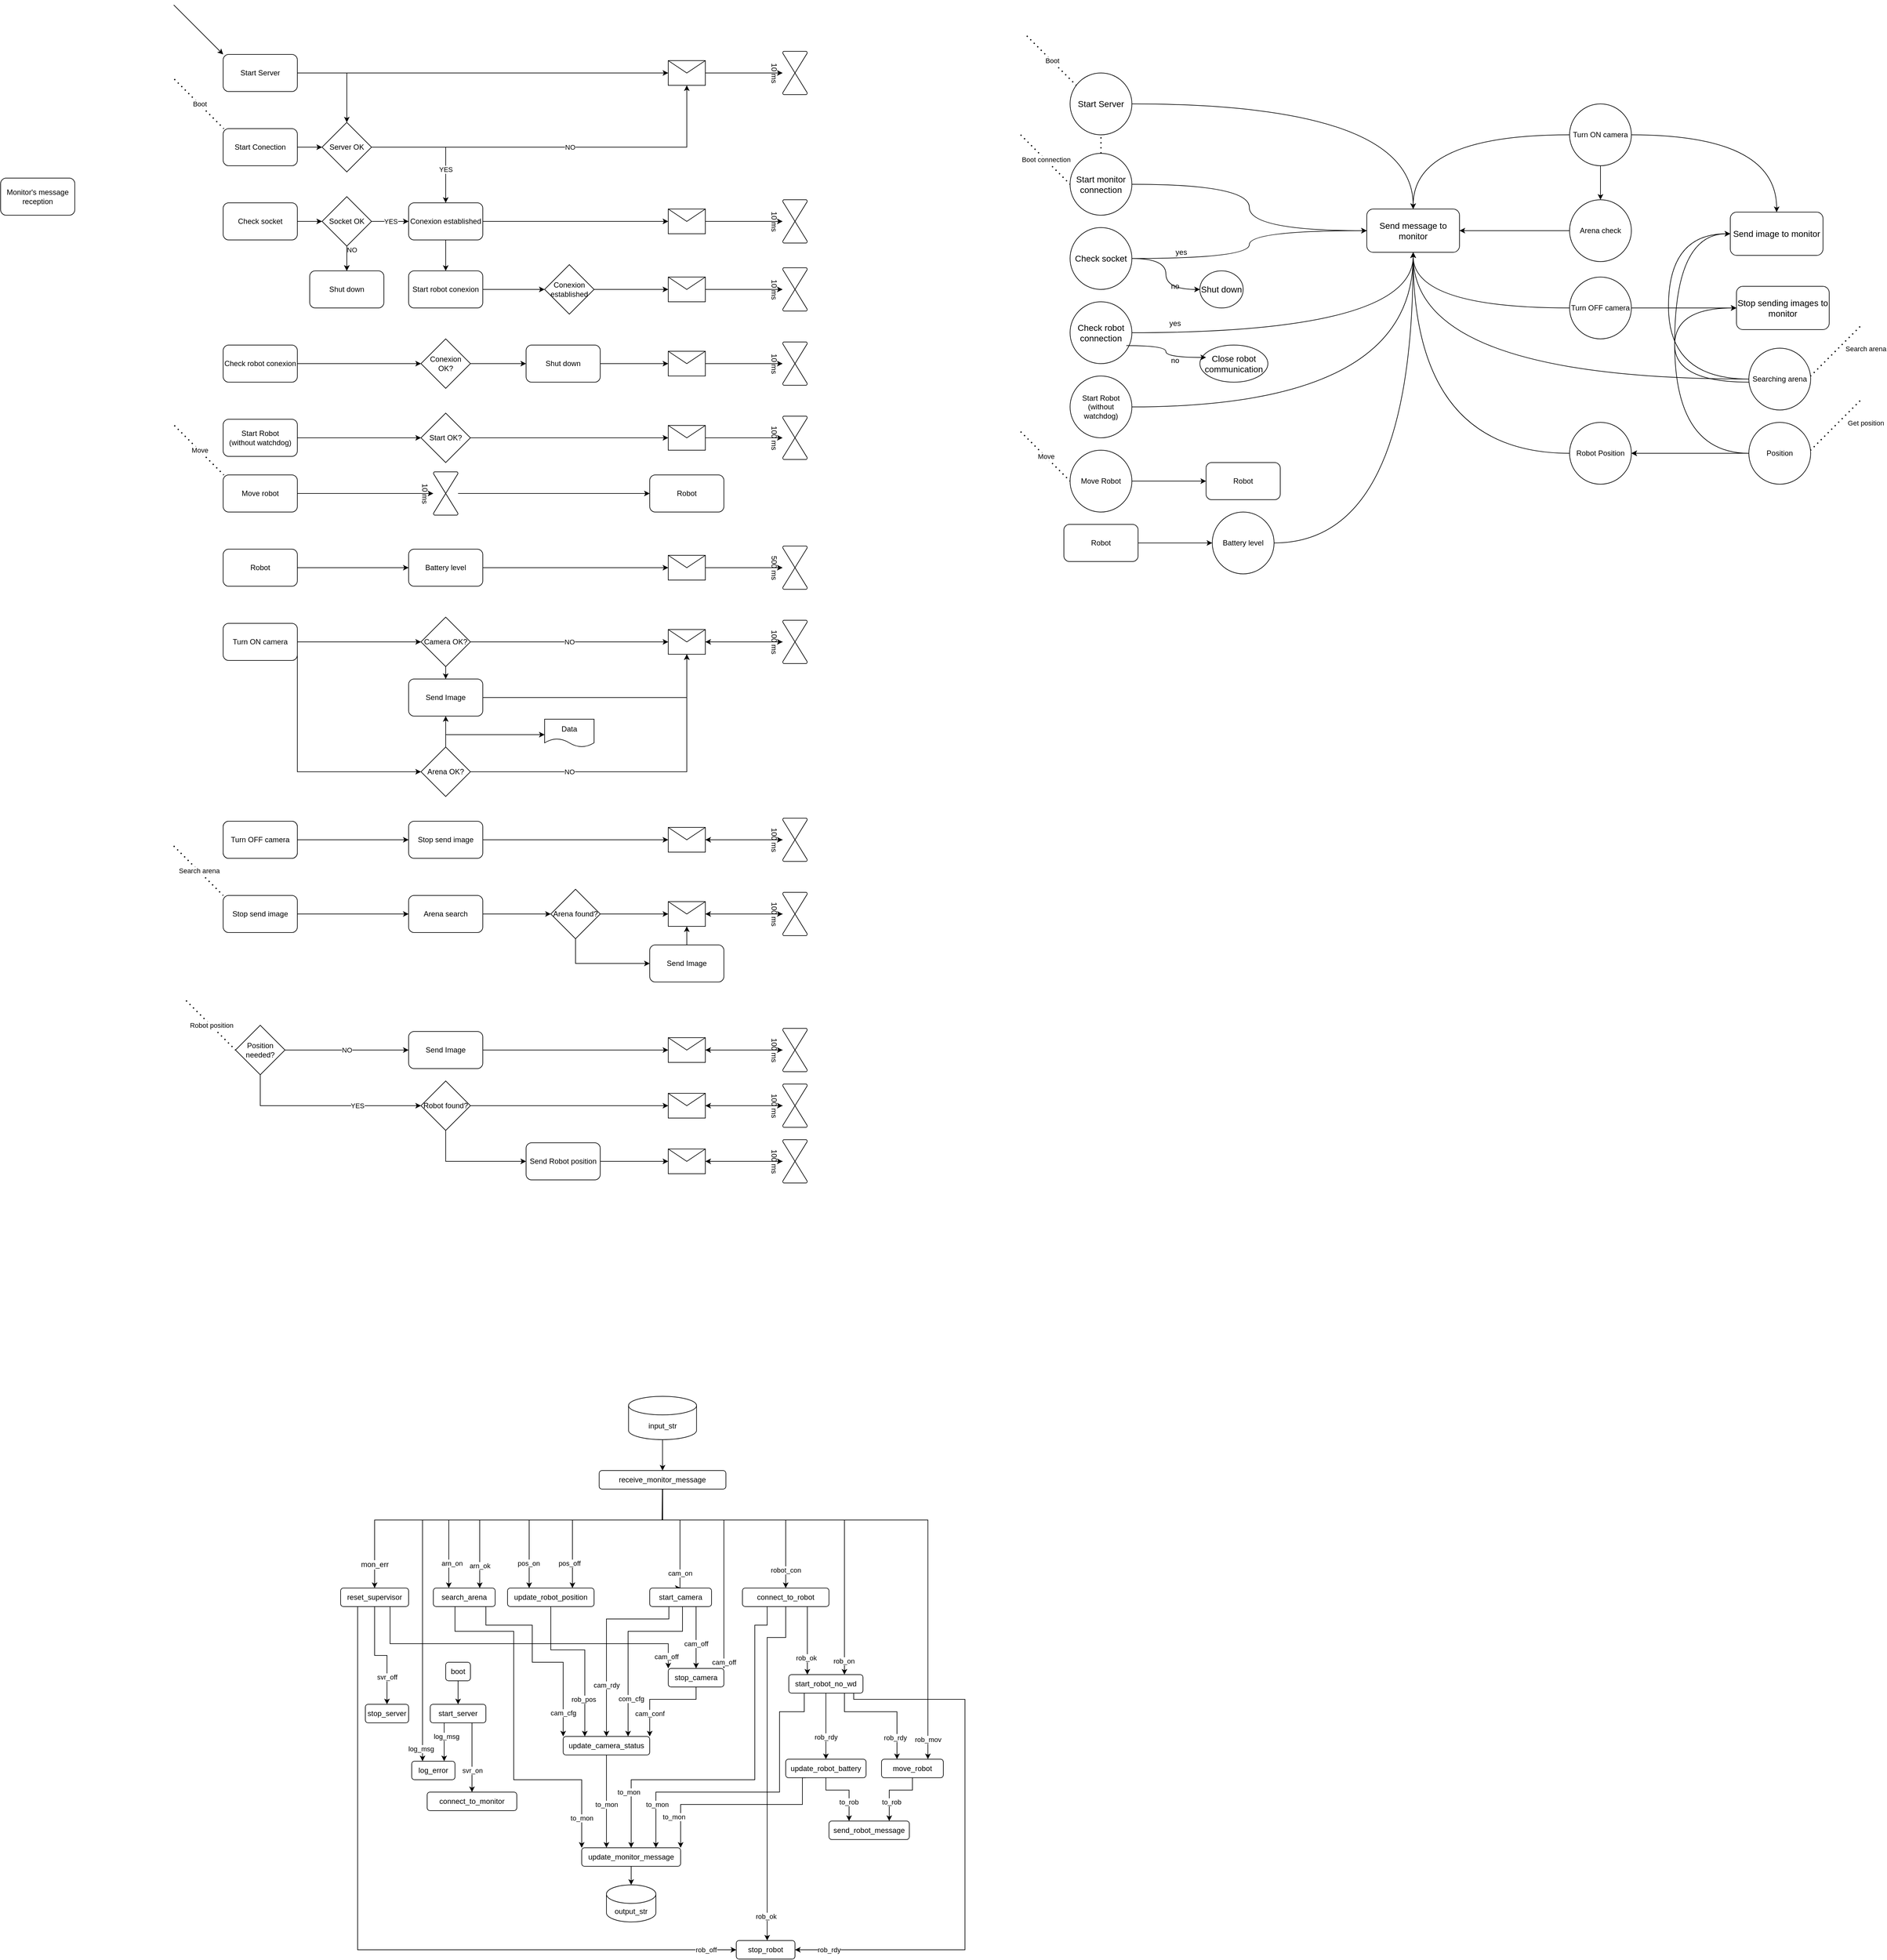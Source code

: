 <mxfile version="26.2.9">
  <diagram id="lr50Nq3O_Wpqp5DX5Pws" name="Page-1">
    <mxGraphModel dx="61" dy="1028" grid="1" gridSize="10" guides="1" tooltips="1" connect="1" arrows="1" fold="1" page="1" pageScale="1" pageWidth="827" pageHeight="1169" math="0" shadow="0">
      <root>
        <mxCell id="0" />
        <mxCell id="1" parent="0" />
        <mxCell id="lQ35Z0lbEaT6h69kIXqF-3" value="" style="edgeStyle=orthogonalEdgeStyle;rounded=0;orthogonalLoop=1;jettySize=auto;html=1;" parent="1" source="lQ35Z0lbEaT6h69kIXqF-1" target="lQ35Z0lbEaT6h69kIXqF-73" edge="1">
          <mxGeometry relative="1" as="geometry">
            <mxPoint x="1560" y="270" as="targetPoint" />
          </mxGeometry>
        </mxCell>
        <mxCell id="lQ35Z0lbEaT6h69kIXqF-15" style="edgeStyle=orthogonalEdgeStyle;rounded=0;orthogonalLoop=1;jettySize=auto;html=1;exitX=1;exitY=0.5;exitDx=0;exitDy=0;" parent="1" source="lQ35Z0lbEaT6h69kIXqF-1" target="lQ35Z0lbEaT6h69kIXqF-14" edge="1">
          <mxGeometry relative="1" as="geometry" />
        </mxCell>
        <mxCell id="lQ35Z0lbEaT6h69kIXqF-1" value="Start Server" style="rounded=1;whiteSpace=wrap;html=1;" parent="1" vertex="1">
          <mxGeometry x="1280" y="240" width="120" height="60" as="geometry" />
        </mxCell>
        <mxCell id="lQ35Z0lbEaT6h69kIXqF-13" value="" style="edgeStyle=orthogonalEdgeStyle;rounded=0;orthogonalLoop=1;jettySize=auto;html=1;" parent="1" source="lQ35Z0lbEaT6h69kIXqF-11" target="lQ35Z0lbEaT6h69kIXqF-14" edge="1">
          <mxGeometry relative="1" as="geometry">
            <mxPoint x="1520" y="390" as="targetPoint" />
          </mxGeometry>
        </mxCell>
        <mxCell id="lQ35Z0lbEaT6h69kIXqF-11" value="Start Conection" style="rounded=1;whiteSpace=wrap;html=1;" parent="1" vertex="1">
          <mxGeometry x="1280" y="360" width="120" height="60" as="geometry" />
        </mxCell>
        <mxCell id="lQ35Z0lbEaT6h69kIXqF-16" style="edgeStyle=orthogonalEdgeStyle;rounded=0;orthogonalLoop=1;jettySize=auto;html=1;exitX=1;exitY=0.5;exitDx=0;exitDy=0;" parent="1" source="lQ35Z0lbEaT6h69kIXqF-14" target="lQ35Z0lbEaT6h69kIXqF-73" edge="1">
          <mxGeometry relative="1" as="geometry">
            <mxPoint x="1620.0" y="300" as="targetPoint" />
          </mxGeometry>
        </mxCell>
        <mxCell id="lQ35Z0lbEaT6h69kIXqF-30" value="NO" style="edgeLabel;html=1;align=center;verticalAlign=middle;resizable=0;points=[];" parent="lQ35Z0lbEaT6h69kIXqF-16" vertex="1" connectable="0">
          <mxGeometry x="0.517" y="2" relative="1" as="geometry">
            <mxPoint x="-142" y="2" as="offset" />
          </mxGeometry>
        </mxCell>
        <mxCell id="lQ35Z0lbEaT6h69kIXqF-28" style="edgeStyle=orthogonalEdgeStyle;rounded=0;orthogonalLoop=1;jettySize=auto;html=1;exitX=1;exitY=0.5;exitDx=0;exitDy=0;" parent="1" source="lQ35Z0lbEaT6h69kIXqF-14" target="lQ35Z0lbEaT6h69kIXqF-26" edge="1">
          <mxGeometry relative="1" as="geometry" />
        </mxCell>
        <mxCell id="lQ35Z0lbEaT6h69kIXqF-31" value="YES" style="edgeLabel;html=1;align=center;verticalAlign=middle;resizable=0;points=[];" parent="lQ35Z0lbEaT6h69kIXqF-28" vertex="1" connectable="0">
          <mxGeometry x="0.558" y="-2" relative="1" as="geometry">
            <mxPoint x="2" y="-8" as="offset" />
          </mxGeometry>
        </mxCell>
        <mxCell id="lQ35Z0lbEaT6h69kIXqF-14" value="Server OK" style="rhombus;whiteSpace=wrap;html=1;" parent="1" vertex="1">
          <mxGeometry x="1440" y="350" width="80" height="80" as="geometry" />
        </mxCell>
        <mxCell id="lQ35Z0lbEaT6h69kIXqF-22" style="edgeStyle=orthogonalEdgeStyle;rounded=0;orthogonalLoop=1;jettySize=auto;html=1;exitX=1;exitY=0.5;exitDx=0;exitDy=0;" parent="1" source="lQ35Z0lbEaT6h69kIXqF-18" target="lQ35Z0lbEaT6h69kIXqF-19" edge="1">
          <mxGeometry relative="1" as="geometry" />
        </mxCell>
        <mxCell id="lQ35Z0lbEaT6h69kIXqF-18" value="Check socket" style="rounded=1;whiteSpace=wrap;html=1;" parent="1" vertex="1">
          <mxGeometry x="1280" y="480" width="120" height="60" as="geometry" />
        </mxCell>
        <mxCell id="lQ35Z0lbEaT6h69kIXqF-24" value="" style="edgeStyle=orthogonalEdgeStyle;rounded=0;orthogonalLoop=1;jettySize=auto;html=1;" parent="1" source="lQ35Z0lbEaT6h69kIXqF-19" target="lQ35Z0lbEaT6h69kIXqF-23" edge="1">
          <mxGeometry relative="1" as="geometry" />
        </mxCell>
        <mxCell id="lQ35Z0lbEaT6h69kIXqF-25" value="NO" style="edgeLabel;html=1;align=center;verticalAlign=middle;resizable=0;points=[];" parent="lQ35Z0lbEaT6h69kIXqF-24" vertex="1" connectable="0">
          <mxGeometry x="-0.339" y="4" relative="1" as="geometry">
            <mxPoint x="4" y="-7" as="offset" />
          </mxGeometry>
        </mxCell>
        <mxCell id="lQ35Z0lbEaT6h69kIXqF-27" value="" style="edgeStyle=orthogonalEdgeStyle;rounded=0;orthogonalLoop=1;jettySize=auto;html=1;" parent="1" source="lQ35Z0lbEaT6h69kIXqF-19" target="lQ35Z0lbEaT6h69kIXqF-26" edge="1">
          <mxGeometry relative="1" as="geometry" />
        </mxCell>
        <mxCell id="lQ35Z0lbEaT6h69kIXqF-29" value="YES" style="edgeLabel;html=1;align=center;verticalAlign=middle;resizable=0;points=[];" parent="lQ35Z0lbEaT6h69kIXqF-27" vertex="1" connectable="0">
          <mxGeometry x="0.048" y="-4" relative="1" as="geometry">
            <mxPoint x="-1" y="-4" as="offset" />
          </mxGeometry>
        </mxCell>
        <mxCell id="lQ35Z0lbEaT6h69kIXqF-48" value="" style="edgeStyle=orthogonalEdgeStyle;rounded=0;orthogonalLoop=1;jettySize=auto;html=1;" parent="1" source="lQ35Z0lbEaT6h69kIXqF-19" target="lQ35Z0lbEaT6h69kIXqF-23" edge="1">
          <mxGeometry relative="1" as="geometry" />
        </mxCell>
        <mxCell id="lQ35Z0lbEaT6h69kIXqF-19" value="Socket OK" style="rhombus;whiteSpace=wrap;html=1;" parent="1" vertex="1">
          <mxGeometry x="1440" y="470" width="80" height="80" as="geometry" />
        </mxCell>
        <mxCell id="lQ35Z0lbEaT6h69kIXqF-23" value="Shut down" style="rounded=1;whiteSpace=wrap;html=1;" parent="1" vertex="1">
          <mxGeometry x="1420" y="590" width="120" height="60" as="geometry" />
        </mxCell>
        <mxCell id="lQ35Z0lbEaT6h69kIXqF-35" style="edgeStyle=orthogonalEdgeStyle;rounded=0;orthogonalLoop=1;jettySize=auto;html=1;exitX=1;exitY=0.5;exitDx=0;exitDy=0;" parent="1" source="lQ35Z0lbEaT6h69kIXqF-26" target="lQ35Z0lbEaT6h69kIXqF-33" edge="1">
          <mxGeometry relative="1" as="geometry" />
        </mxCell>
        <mxCell id="lQ35Z0lbEaT6h69kIXqF-41" value="" style="edgeStyle=orthogonalEdgeStyle;rounded=0;orthogonalLoop=1;jettySize=auto;html=1;" parent="1" source="lQ35Z0lbEaT6h69kIXqF-26" target="lQ35Z0lbEaT6h69kIXqF-40" edge="1">
          <mxGeometry relative="1" as="geometry" />
        </mxCell>
        <mxCell id="lQ35Z0lbEaT6h69kIXqF-26" value="Conexion established" style="rounded=1;whiteSpace=wrap;html=1;" parent="1" vertex="1">
          <mxGeometry x="1580" y="480" width="120" height="60" as="geometry" />
        </mxCell>
        <mxCell id="lQ35Z0lbEaT6h69kIXqF-40" value="Start robot conexion" style="whiteSpace=wrap;html=1;rounded=1;" parent="1" vertex="1">
          <mxGeometry x="1580" y="590" width="120" height="60" as="geometry" />
        </mxCell>
        <mxCell id="lQ35Z0lbEaT6h69kIXqF-44" value="" style="endArrow=none;dashed=1;html=1;dashPattern=1 3;strokeWidth=2;rounded=0;entryX=0;entryY=0;entryDx=0;entryDy=0;" parent="1" edge="1">
          <mxGeometry width="50" height="50" relative="1" as="geometry">
            <mxPoint x="1201" y="280" as="sourcePoint" />
            <mxPoint x="1281" y="360" as="targetPoint" />
          </mxGeometry>
        </mxCell>
        <mxCell id="lQ35Z0lbEaT6h69kIXqF-45" value="Boot" style="edgeLabel;html=1;align=center;verticalAlign=middle;resizable=0;points=[];" parent="lQ35Z0lbEaT6h69kIXqF-44" vertex="1" connectable="0">
          <mxGeometry x="-0.598" y="-3" relative="1" as="geometry">
            <mxPoint x="27" y="22" as="offset" />
          </mxGeometry>
        </mxCell>
        <mxCell id="lQ35Z0lbEaT6h69kIXqF-50" value="" style="edgeStyle=orthogonalEdgeStyle;rounded=0;orthogonalLoop=1;jettySize=auto;html=1;" parent="1" source="lQ35Z0lbEaT6h69kIXqF-40" target="lQ35Z0lbEaT6h69kIXqF-49" edge="1">
          <mxGeometry relative="1" as="geometry" />
        </mxCell>
        <mxCell id="lQ35Z0lbEaT6h69kIXqF-55" value="" style="edgeStyle=orthogonalEdgeStyle;rounded=0;orthogonalLoop=1;jettySize=auto;html=1;" parent="1" source="lQ35Z0lbEaT6h69kIXqF-49" target="lQ35Z0lbEaT6h69kIXqF-52" edge="1">
          <mxGeometry relative="1" as="geometry">
            <mxPoint x="1940" y="620.0" as="sourcePoint" />
          </mxGeometry>
        </mxCell>
        <mxCell id="lQ35Z0lbEaT6h69kIXqF-49" value="Conexion established" style="rhombus;whiteSpace=wrap;html=1;" parent="1" vertex="1">
          <mxGeometry x="1800" y="580" width="80" height="80" as="geometry" />
        </mxCell>
        <mxCell id="lQ35Z0lbEaT6h69kIXqF-52" value="" style="shape=message;html=1;whiteSpace=wrap;html=1;outlineConnect=0;" parent="1" vertex="1">
          <mxGeometry x="2000" y="600" width="60" height="40" as="geometry" />
        </mxCell>
        <object label="10 ms" id="lQ35Z0lbEaT6h69kIXqF-53">
          <mxCell style="verticalLabelPosition=bottom;verticalAlign=top;html=1;shape=mxgraph.flowchart.collate;direction=south;rotation=90;" parent="1" vertex="1">
            <mxGeometry x="2170" y="600" width="70" height="40" as="geometry" />
          </mxCell>
        </object>
        <mxCell id="lQ35Z0lbEaT6h69kIXqF-54" style="edgeStyle=orthogonalEdgeStyle;rounded=0;orthogonalLoop=1;jettySize=auto;html=1;exitX=1;exitY=0.5;exitDx=0;exitDy=0;" parent="1" source="lQ35Z0lbEaT6h69kIXqF-52" target="lQ35Z0lbEaT6h69kIXqF-53" edge="1">
          <mxGeometry relative="1" as="geometry" />
        </mxCell>
        <mxCell id="lQ35Z0lbEaT6h69kIXqF-81" style="edgeStyle=orthogonalEdgeStyle;rounded=0;orthogonalLoop=1;jettySize=auto;html=1;exitX=1;exitY=0.5;exitDx=0;exitDy=0;" parent="1" source="lQ35Z0lbEaT6h69kIXqF-56" target="lQ35Z0lbEaT6h69kIXqF-77" edge="1">
          <mxGeometry relative="1" as="geometry" />
        </mxCell>
        <mxCell id="lQ35Z0lbEaT6h69kIXqF-56" value="Check robot conexion" style="rounded=1;whiteSpace=wrap;html=1;" parent="1" vertex="1">
          <mxGeometry x="1280" y="710" width="120" height="60" as="geometry" />
        </mxCell>
        <mxCell id="lQ35Z0lbEaT6h69kIXqF-33" value="" style="shape=message;html=1;whiteSpace=wrap;html=1;outlineConnect=0;" parent="1" vertex="1">
          <mxGeometry x="2000" y="490" width="60" height="40" as="geometry" />
        </mxCell>
        <object label="10 ms" id="lQ35Z0lbEaT6h69kIXqF-37">
          <mxCell style="verticalLabelPosition=bottom;verticalAlign=top;html=1;shape=mxgraph.flowchart.collate;direction=south;rotation=90;" parent="1" vertex="1">
            <mxGeometry x="2170" y="490" width="70" height="40" as="geometry" />
          </mxCell>
        </object>
        <mxCell id="lQ35Z0lbEaT6h69kIXqF-39" style="edgeStyle=orthogonalEdgeStyle;rounded=0;orthogonalLoop=1;jettySize=auto;html=1;exitX=1;exitY=0.5;exitDx=0;exitDy=0;" parent="1" source="lQ35Z0lbEaT6h69kIXqF-33" target="lQ35Z0lbEaT6h69kIXqF-37" edge="1">
          <mxGeometry relative="1" as="geometry" />
        </mxCell>
        <mxCell id="lQ35Z0lbEaT6h69kIXqF-73" value="" style="shape=message;html=1;whiteSpace=wrap;html=1;outlineConnect=0;" parent="1" vertex="1">
          <mxGeometry x="2000" y="250" width="60" height="40" as="geometry" />
        </mxCell>
        <object label="10 ms" id="lQ35Z0lbEaT6h69kIXqF-74">
          <mxCell style="verticalLabelPosition=bottom;verticalAlign=top;html=1;shape=mxgraph.flowchart.collate;direction=south;rotation=90;" parent="1" vertex="1">
            <mxGeometry x="2170" y="250" width="70" height="40" as="geometry" />
          </mxCell>
        </object>
        <mxCell id="lQ35Z0lbEaT6h69kIXqF-75" style="edgeStyle=orthogonalEdgeStyle;rounded=0;orthogonalLoop=1;jettySize=auto;html=1;exitX=1;exitY=0.5;exitDx=0;exitDy=0;" parent="1" source="lQ35Z0lbEaT6h69kIXqF-73" target="lQ35Z0lbEaT6h69kIXqF-74" edge="1">
          <mxGeometry relative="1" as="geometry" />
        </mxCell>
        <mxCell id="lQ35Z0lbEaT6h69kIXqF-83" style="edgeStyle=orthogonalEdgeStyle;rounded=0;orthogonalLoop=1;jettySize=auto;html=1;exitX=1;exitY=0.5;exitDx=0;exitDy=0;" parent="1" source="lQ35Z0lbEaT6h69kIXqF-77" target="lQ35Z0lbEaT6h69kIXqF-82" edge="1">
          <mxGeometry relative="1" as="geometry" />
        </mxCell>
        <mxCell id="lQ35Z0lbEaT6h69kIXqF-77" value="Conexion OK?" style="rhombus;whiteSpace=wrap;html=1;" parent="1" vertex="1">
          <mxGeometry x="1600" y="700" width="80" height="80" as="geometry" />
        </mxCell>
        <mxCell id="lQ35Z0lbEaT6h69kIXqF-78" value="" style="shape=message;html=1;whiteSpace=wrap;html=1;outlineConnect=0;" parent="1" vertex="1">
          <mxGeometry x="2000" y="720" width="60" height="40" as="geometry" />
        </mxCell>
        <object label="10 ms" id="lQ35Z0lbEaT6h69kIXqF-79">
          <mxCell style="verticalLabelPosition=bottom;verticalAlign=top;html=1;shape=mxgraph.flowchart.collate;direction=south;rotation=90;" parent="1" vertex="1">
            <mxGeometry x="2170" y="720" width="70" height="40" as="geometry" />
          </mxCell>
        </object>
        <mxCell id="lQ35Z0lbEaT6h69kIXqF-80" style="edgeStyle=orthogonalEdgeStyle;rounded=0;orthogonalLoop=1;jettySize=auto;html=1;exitX=1;exitY=0.5;exitDx=0;exitDy=0;" parent="1" source="lQ35Z0lbEaT6h69kIXqF-78" target="lQ35Z0lbEaT6h69kIXqF-79" edge="1">
          <mxGeometry relative="1" as="geometry" />
        </mxCell>
        <mxCell id="lQ35Z0lbEaT6h69kIXqF-84" value="" style="edgeStyle=orthogonalEdgeStyle;rounded=0;orthogonalLoop=1;jettySize=auto;html=1;" parent="1" source="lQ35Z0lbEaT6h69kIXqF-82" target="lQ35Z0lbEaT6h69kIXqF-78" edge="1">
          <mxGeometry relative="1" as="geometry" />
        </mxCell>
        <mxCell id="lQ35Z0lbEaT6h69kIXqF-82" value="Shut down" style="rounded=1;whiteSpace=wrap;html=1;" parent="1" vertex="1">
          <mxGeometry x="1770" y="710" width="120" height="60" as="geometry" />
        </mxCell>
        <mxCell id="lQ35Z0lbEaT6h69kIXqF-88" style="edgeStyle=orthogonalEdgeStyle;rounded=0;orthogonalLoop=1;jettySize=auto;html=1;exitX=1;exitY=0.5;exitDx=0;exitDy=0;" parent="1" source="lQ35Z0lbEaT6h69kIXqF-85" target="lQ35Z0lbEaT6h69kIXqF-87" edge="1">
          <mxGeometry relative="1" as="geometry" />
        </mxCell>
        <mxCell id="lQ35Z0lbEaT6h69kIXqF-85" value="Start Robot&lt;div&gt;(without watchdog)&lt;/div&gt;" style="rounded=1;whiteSpace=wrap;html=1;" parent="1" vertex="1">
          <mxGeometry x="1280" y="830" width="120" height="60" as="geometry" />
        </mxCell>
        <mxCell id="lQ35Z0lbEaT6h69kIXqF-95" style="edgeStyle=orthogonalEdgeStyle;rounded=0;orthogonalLoop=1;jettySize=auto;html=1;exitX=1;exitY=0.5;exitDx=0;exitDy=0;" parent="1" source="lQ35Z0lbEaT6h69kIXqF-87" target="lQ35Z0lbEaT6h69kIXqF-92" edge="1">
          <mxGeometry relative="1" as="geometry" />
        </mxCell>
        <mxCell id="lQ35Z0lbEaT6h69kIXqF-87" value="Start OK?" style="rhombus;whiteSpace=wrap;html=1;" parent="1" vertex="1">
          <mxGeometry x="1600" y="820" width="80" height="80" as="geometry" />
        </mxCell>
        <mxCell id="lQ35Z0lbEaT6h69kIXqF-92" value="" style="shape=message;html=1;whiteSpace=wrap;html=1;outlineConnect=0;" parent="1" vertex="1">
          <mxGeometry x="2000" y="840" width="60" height="40" as="geometry" />
        </mxCell>
        <object label="100 ms" id="lQ35Z0lbEaT6h69kIXqF-93">
          <mxCell style="verticalLabelPosition=bottom;verticalAlign=top;html=1;shape=mxgraph.flowchart.collate;direction=south;rotation=90;" parent="1" vertex="1">
            <mxGeometry x="2170" y="840" width="70" height="40" as="geometry" />
          </mxCell>
        </object>
        <mxCell id="lQ35Z0lbEaT6h69kIXqF-94" style="edgeStyle=orthogonalEdgeStyle;rounded=0;orthogonalLoop=1;jettySize=auto;html=1;exitX=1;exitY=0.5;exitDx=0;exitDy=0;" parent="1" source="lQ35Z0lbEaT6h69kIXqF-92" target="lQ35Z0lbEaT6h69kIXqF-93" edge="1">
          <mxGeometry relative="1" as="geometry" />
        </mxCell>
        <mxCell id="lQ35Z0lbEaT6h69kIXqF-96" value="Move robot" style="rounded=1;whiteSpace=wrap;html=1;" parent="1" vertex="1">
          <mxGeometry x="1280" y="920" width="120" height="60" as="geometry" />
        </mxCell>
        <mxCell id="lQ35Z0lbEaT6h69kIXqF-102" value="" style="edgeStyle=orthogonalEdgeStyle;rounded=0;orthogonalLoop=1;jettySize=auto;html=1;" parent="1" source="lQ35Z0lbEaT6h69kIXqF-97" target="lQ35Z0lbEaT6h69kIXqF-99" edge="1">
          <mxGeometry relative="1" as="geometry">
            <mxPoint x="1735" y="950" as="targetPoint" />
          </mxGeometry>
        </mxCell>
        <object label="10 ms" id="lQ35Z0lbEaT6h69kIXqF-97">
          <mxCell style="verticalLabelPosition=bottom;verticalAlign=top;html=1;shape=mxgraph.flowchart.collate;direction=south;rotation=90;" parent="1" vertex="1">
            <mxGeometry x="1605" y="930" width="70" height="40" as="geometry" />
          </mxCell>
        </object>
        <mxCell id="lQ35Z0lbEaT6h69kIXqF-99" value="Robot" style="rounded=1;whiteSpace=wrap;html=1;" parent="1" vertex="1">
          <mxGeometry x="1970" y="920" width="120" height="60" as="geometry" />
        </mxCell>
        <mxCell id="lQ35Z0lbEaT6h69kIXqF-100" style="edgeStyle=orthogonalEdgeStyle;rounded=0;orthogonalLoop=1;jettySize=auto;html=1;exitX=1;exitY=0.5;exitDx=0;exitDy=0;" parent="1" source="lQ35Z0lbEaT6h69kIXqF-96" target="lQ35Z0lbEaT6h69kIXqF-97" edge="1">
          <mxGeometry relative="1" as="geometry" />
        </mxCell>
        <mxCell id="lQ35Z0lbEaT6h69kIXqF-105" value="" style="edgeStyle=orthogonalEdgeStyle;rounded=0;orthogonalLoop=1;jettySize=auto;html=1;" parent="1" source="lQ35Z0lbEaT6h69kIXqF-103" target="lQ35Z0lbEaT6h69kIXqF-104" edge="1">
          <mxGeometry relative="1" as="geometry" />
        </mxCell>
        <mxCell id="lQ35Z0lbEaT6h69kIXqF-103" value="Robot" style="rounded=1;whiteSpace=wrap;html=1;" parent="1" vertex="1">
          <mxGeometry x="1280" y="1040" width="120" height="60" as="geometry" />
        </mxCell>
        <mxCell id="lQ35Z0lbEaT6h69kIXqF-109" style="edgeStyle=orthogonalEdgeStyle;rounded=0;orthogonalLoop=1;jettySize=auto;html=1;exitX=1;exitY=0.5;exitDx=0;exitDy=0;" parent="1" source="lQ35Z0lbEaT6h69kIXqF-104" target="lQ35Z0lbEaT6h69kIXqF-106" edge="1">
          <mxGeometry relative="1" as="geometry" />
        </mxCell>
        <mxCell id="lQ35Z0lbEaT6h69kIXqF-104" value="Battery level" style="whiteSpace=wrap;html=1;rounded=1;" parent="1" vertex="1">
          <mxGeometry x="1580" y="1040" width="120" height="60" as="geometry" />
        </mxCell>
        <mxCell id="lQ35Z0lbEaT6h69kIXqF-106" value="" style="shape=message;html=1;whiteSpace=wrap;html=1;outlineConnect=0;" parent="1" vertex="1">
          <mxGeometry x="2000" y="1050" width="60" height="40" as="geometry" />
        </mxCell>
        <object label="500 ms" id="lQ35Z0lbEaT6h69kIXqF-107">
          <mxCell style="verticalLabelPosition=bottom;verticalAlign=top;html=1;shape=mxgraph.flowchart.collate;direction=south;rotation=90;" parent="1" vertex="1">
            <mxGeometry x="2170" y="1050" width="70" height="40" as="geometry" />
          </mxCell>
        </object>
        <mxCell id="lQ35Z0lbEaT6h69kIXqF-108" style="edgeStyle=orthogonalEdgeStyle;rounded=0;orthogonalLoop=1;jettySize=auto;html=1;exitX=1;exitY=0.5;exitDx=0;exitDy=0;" parent="1" source="lQ35Z0lbEaT6h69kIXqF-106" target="lQ35Z0lbEaT6h69kIXqF-107" edge="1">
          <mxGeometry relative="1" as="geometry" />
        </mxCell>
        <mxCell id="lQ35Z0lbEaT6h69kIXqF-112" value="" style="endArrow=none;dashed=1;html=1;dashPattern=1 3;strokeWidth=2;rounded=0;entryX=0;entryY=0;entryDx=0;entryDy=0;" parent="1" edge="1">
          <mxGeometry width="50" height="50" relative="1" as="geometry">
            <mxPoint x="1201" y="840" as="sourcePoint" />
            <mxPoint x="1281" y="920" as="targetPoint" />
          </mxGeometry>
        </mxCell>
        <mxCell id="lQ35Z0lbEaT6h69kIXqF-113" value="Move" style="edgeLabel;html=1;align=center;verticalAlign=middle;resizable=0;points=[];" parent="lQ35Z0lbEaT6h69kIXqF-112" vertex="1" connectable="0">
          <mxGeometry x="-0.598" y="-3" relative="1" as="geometry">
            <mxPoint x="27" y="22" as="offset" />
          </mxGeometry>
        </mxCell>
        <mxCell id="lQ35Z0lbEaT6h69kIXqF-116" style="edgeStyle=orthogonalEdgeStyle;rounded=0;orthogonalLoop=1;jettySize=auto;html=1;exitX=1;exitY=0.5;exitDx=0;exitDy=0;" parent="1" source="lQ35Z0lbEaT6h69kIXqF-114" target="lQ35Z0lbEaT6h69kIXqF-115" edge="1">
          <mxGeometry relative="1" as="geometry" />
        </mxCell>
        <mxCell id="lQ35Z0lbEaT6h69kIXqF-118" style="edgeStyle=orthogonalEdgeStyle;rounded=0;orthogonalLoop=1;jettySize=auto;html=1;exitX=1;exitY=0.5;exitDx=0;exitDy=0;" parent="1" source="lQ35Z0lbEaT6h69kIXqF-114" target="lQ35Z0lbEaT6h69kIXqF-117" edge="1">
          <mxGeometry relative="1" as="geometry">
            <Array as="points">
              <mxPoint x="1400" y="1400" />
            </Array>
          </mxGeometry>
        </mxCell>
        <mxCell id="lQ35Z0lbEaT6h69kIXqF-114" value="Turn ON camera" style="rounded=1;whiteSpace=wrap;html=1;" parent="1" vertex="1">
          <mxGeometry x="1280" y="1160" width="120" height="60" as="geometry" />
        </mxCell>
        <mxCell id="lQ35Z0lbEaT6h69kIXqF-144" style="edgeStyle=orthogonalEdgeStyle;rounded=0;orthogonalLoop=1;jettySize=auto;html=1;exitX=1;exitY=0.5;exitDx=0;exitDy=0;" parent="1" source="lQ35Z0lbEaT6h69kIXqF-115" target="lQ35Z0lbEaT6h69kIXqF-119" edge="1">
          <mxGeometry relative="1" as="geometry" />
        </mxCell>
        <mxCell id="lQ35Z0lbEaT6h69kIXqF-145" value="NO" style="edgeLabel;html=1;align=center;verticalAlign=middle;resizable=0;points=[];" parent="lQ35Z0lbEaT6h69kIXqF-144" vertex="1" connectable="0">
          <mxGeometry x="-0.465" y="-1" relative="1" as="geometry">
            <mxPoint x="74" y="-1" as="offset" />
          </mxGeometry>
        </mxCell>
        <mxCell id="lQ35Z0lbEaT6h69kIXqF-149" style="edgeStyle=orthogonalEdgeStyle;rounded=0;orthogonalLoop=1;jettySize=auto;html=1;exitX=0.5;exitY=1;exitDx=0;exitDy=0;" parent="1" source="lQ35Z0lbEaT6h69kIXqF-115" target="lQ35Z0lbEaT6h69kIXqF-147" edge="1">
          <mxGeometry relative="1" as="geometry" />
        </mxCell>
        <mxCell id="lQ35Z0lbEaT6h69kIXqF-115" value="Camera OK?" style="rhombus;whiteSpace=wrap;html=1;" parent="1" vertex="1">
          <mxGeometry x="1600" y="1150" width="80" height="80" as="geometry" />
        </mxCell>
        <mxCell id="lQ35Z0lbEaT6h69kIXqF-124" style="edgeStyle=orthogonalEdgeStyle;rounded=0;orthogonalLoop=1;jettySize=auto;html=1;exitX=1;exitY=0.5;exitDx=0;exitDy=0;" parent="1" source="lQ35Z0lbEaT6h69kIXqF-117" target="lQ35Z0lbEaT6h69kIXqF-119" edge="1">
          <mxGeometry relative="1" as="geometry" />
        </mxCell>
        <mxCell id="lQ35Z0lbEaT6h69kIXqF-146" value="NO" style="edgeLabel;html=1;align=center;verticalAlign=middle;resizable=0;points=[];" parent="lQ35Z0lbEaT6h69kIXqF-124" vertex="1" connectable="0">
          <mxGeometry x="-0.546" y="2" relative="1" as="geometry">
            <mxPoint x="37" y="2" as="offset" />
          </mxGeometry>
        </mxCell>
        <mxCell id="lQ35Z0lbEaT6h69kIXqF-148" style="edgeStyle=orthogonalEdgeStyle;rounded=0;orthogonalLoop=1;jettySize=auto;html=1;exitX=0.5;exitY=0;exitDx=0;exitDy=0;" parent="1" source="lQ35Z0lbEaT6h69kIXqF-117" target="lQ35Z0lbEaT6h69kIXqF-147" edge="1">
          <mxGeometry relative="1" as="geometry" />
        </mxCell>
        <mxCell id="lQ35Z0lbEaT6h69kIXqF-150" style="edgeStyle=orthogonalEdgeStyle;rounded=0;orthogonalLoop=1;jettySize=auto;html=1;exitX=0.5;exitY=0;exitDx=0;exitDy=0;" parent="1" source="lQ35Z0lbEaT6h69kIXqF-117" target="lQ35Z0lbEaT6h69kIXqF-125" edge="1">
          <mxGeometry relative="1" as="geometry">
            <Array as="points">
              <mxPoint x="1640" y="1340" />
            </Array>
          </mxGeometry>
        </mxCell>
        <mxCell id="lQ35Z0lbEaT6h69kIXqF-117" value="Arena OK?" style="rhombus;whiteSpace=wrap;html=1;" parent="1" vertex="1">
          <mxGeometry x="1600" y="1360" width="80" height="80" as="geometry" />
        </mxCell>
        <mxCell id="lQ35Z0lbEaT6h69kIXqF-119" value="" style="shape=message;html=1;whiteSpace=wrap;html=1;outlineConnect=0;" parent="1" vertex="1">
          <mxGeometry x="2000" y="1170" width="60" height="40" as="geometry" />
        </mxCell>
        <mxCell id="lQ35Z0lbEaT6h69kIXqF-122" value="" style="edgeStyle=orthogonalEdgeStyle;rounded=0;orthogonalLoop=1;jettySize=auto;html=1;" parent="1" source="lQ35Z0lbEaT6h69kIXqF-120" target="lQ35Z0lbEaT6h69kIXqF-119" edge="1">
          <mxGeometry relative="1" as="geometry" />
        </mxCell>
        <object label="100 ms" id="lQ35Z0lbEaT6h69kIXqF-120">
          <mxCell style="verticalLabelPosition=bottom;verticalAlign=top;html=1;shape=mxgraph.flowchart.collate;direction=south;rotation=90;" parent="1" vertex="1">
            <mxGeometry x="2170" y="1170" width="70" height="40" as="geometry" />
          </mxCell>
        </object>
        <mxCell id="lQ35Z0lbEaT6h69kIXqF-121" style="edgeStyle=orthogonalEdgeStyle;rounded=0;orthogonalLoop=1;jettySize=auto;html=1;exitX=1;exitY=0.5;exitDx=0;exitDy=0;" parent="1" source="lQ35Z0lbEaT6h69kIXqF-119" target="lQ35Z0lbEaT6h69kIXqF-120" edge="1">
          <mxGeometry relative="1" as="geometry" />
        </mxCell>
        <mxCell id="lQ35Z0lbEaT6h69kIXqF-125" value="Data" style="shape=document;whiteSpace=wrap;html=1;boundedLbl=1;dashed=0;flipH=1;" parent="1" vertex="1">
          <mxGeometry x="1800" y="1315" width="80" height="45" as="geometry" />
        </mxCell>
        <mxCell id="lQ35Z0lbEaT6h69kIXqF-128" style="edgeStyle=orthogonalEdgeStyle;rounded=0;orthogonalLoop=1;jettySize=auto;html=1;exitX=1;exitY=0.5;exitDx=0;exitDy=0;" parent="1" source="lQ35Z0lbEaT6h69kIXqF-130" target="lQ35Z0lbEaT6h69kIXqF-141" edge="1">
          <mxGeometry relative="1" as="geometry">
            <mxPoint x="1600" y="1510" as="targetPoint" />
          </mxGeometry>
        </mxCell>
        <mxCell id="lQ35Z0lbEaT6h69kIXqF-130" value="Turn OFF camera" style="rounded=1;whiteSpace=wrap;html=1;" parent="1" vertex="1">
          <mxGeometry x="1280" y="1480" width="120" height="60" as="geometry" />
        </mxCell>
        <mxCell id="lQ35Z0lbEaT6h69kIXqF-135" value="" style="shape=message;html=1;whiteSpace=wrap;html=1;outlineConnect=0;" parent="1" vertex="1">
          <mxGeometry x="2000" y="1490" width="60" height="40" as="geometry" />
        </mxCell>
        <mxCell id="lQ35Z0lbEaT6h69kIXqF-136" value="" style="edgeStyle=orthogonalEdgeStyle;rounded=0;orthogonalLoop=1;jettySize=auto;html=1;" parent="1" source="lQ35Z0lbEaT6h69kIXqF-137" target="lQ35Z0lbEaT6h69kIXqF-135" edge="1">
          <mxGeometry relative="1" as="geometry" />
        </mxCell>
        <object label="100 ms" id="lQ35Z0lbEaT6h69kIXqF-137">
          <mxCell style="verticalLabelPosition=bottom;verticalAlign=top;html=1;shape=mxgraph.flowchart.collate;direction=south;rotation=90;" parent="1" vertex="1">
            <mxGeometry x="2170" y="1490" width="70" height="40" as="geometry" />
          </mxCell>
        </object>
        <mxCell id="lQ35Z0lbEaT6h69kIXqF-138" style="edgeStyle=orthogonalEdgeStyle;rounded=0;orthogonalLoop=1;jettySize=auto;html=1;exitX=1;exitY=0.5;exitDx=0;exitDy=0;" parent="1" source="lQ35Z0lbEaT6h69kIXqF-135" target="lQ35Z0lbEaT6h69kIXqF-137" edge="1">
          <mxGeometry relative="1" as="geometry" />
        </mxCell>
        <mxCell id="lQ35Z0lbEaT6h69kIXqF-142" style="edgeStyle=orthogonalEdgeStyle;rounded=0;orthogonalLoop=1;jettySize=auto;html=1;exitX=1;exitY=0.5;exitDx=0;exitDy=0;" parent="1" source="lQ35Z0lbEaT6h69kIXqF-141" target="lQ35Z0lbEaT6h69kIXqF-135" edge="1">
          <mxGeometry relative="1" as="geometry">
            <mxPoint x="1980" y="1490" as="targetPoint" />
          </mxGeometry>
        </mxCell>
        <mxCell id="lQ35Z0lbEaT6h69kIXqF-141" value="Stop send image" style="rounded=1;whiteSpace=wrap;html=1;" parent="1" vertex="1">
          <mxGeometry x="1580" y="1480" width="120" height="60" as="geometry" />
        </mxCell>
        <mxCell id="lQ35Z0lbEaT6h69kIXqF-143" value="" style="endArrow=classic;html=1;rounded=0;entryX=0;entryY=0;entryDx=0;entryDy=0;" parent="1" target="lQ35Z0lbEaT6h69kIXqF-1" edge="1">
          <mxGeometry width="50" height="50" relative="1" as="geometry">
            <mxPoint x="1200" y="160" as="sourcePoint" />
            <mxPoint x="1190" y="160" as="targetPoint" />
          </mxGeometry>
        </mxCell>
        <mxCell id="lQ35Z0lbEaT6h69kIXqF-152" style="edgeStyle=orthogonalEdgeStyle;rounded=0;orthogonalLoop=1;jettySize=auto;html=1;exitX=1;exitY=0.5;exitDx=0;exitDy=0;entryX=0.5;entryY=1;entryDx=0;entryDy=0;" parent="1" source="lQ35Z0lbEaT6h69kIXqF-147" target="lQ35Z0lbEaT6h69kIXqF-119" edge="1">
          <mxGeometry relative="1" as="geometry" />
        </mxCell>
        <mxCell id="lQ35Z0lbEaT6h69kIXqF-147" value="Send Image" style="rounded=1;whiteSpace=wrap;html=1;" parent="1" vertex="1">
          <mxGeometry x="1580" y="1250" width="120" height="60" as="geometry" />
        </mxCell>
        <mxCell id="lQ35Z0lbEaT6h69kIXqF-153" value="Turn OFF camera" style="rounded=1;whiteSpace=wrap;html=1;" parent="1" vertex="1">
          <mxGeometry x="1280" y="1480" width="120" height="60" as="geometry" />
        </mxCell>
        <mxCell id="lQ35Z0lbEaT6h69kIXqF-164" style="edgeStyle=orthogonalEdgeStyle;rounded=0;orthogonalLoop=1;jettySize=auto;html=1;exitX=1;exitY=0.5;exitDx=0;exitDy=0;" parent="1" source="lQ35Z0lbEaT6h69kIXqF-154" target="lQ35Z0lbEaT6h69kIXqF-159" edge="1">
          <mxGeometry relative="1" as="geometry" />
        </mxCell>
        <mxCell id="lQ35Z0lbEaT6h69kIXqF-154" value="Arena search" style="rounded=1;whiteSpace=wrap;html=1;" parent="1" vertex="1">
          <mxGeometry x="1580" y="1600" width="120" height="60" as="geometry" />
        </mxCell>
        <mxCell id="lQ35Z0lbEaT6h69kIXqF-158" style="edgeStyle=orthogonalEdgeStyle;rounded=0;orthogonalLoop=1;jettySize=auto;html=1;exitX=1;exitY=0.5;exitDx=0;exitDy=0;" parent="1" source="lQ35Z0lbEaT6h69kIXqF-155" target="lQ35Z0lbEaT6h69kIXqF-154" edge="1">
          <mxGeometry relative="1" as="geometry" />
        </mxCell>
        <mxCell id="lQ35Z0lbEaT6h69kIXqF-155" value="Stop send image" style="rounded=1;whiteSpace=wrap;html=1;" parent="1" vertex="1">
          <mxGeometry x="1280" y="1600" width="120" height="60" as="geometry" />
        </mxCell>
        <mxCell id="lQ35Z0lbEaT6h69kIXqF-156" value="" style="endArrow=none;dashed=1;html=1;dashPattern=1 3;strokeWidth=2;rounded=0;entryX=0;entryY=0;entryDx=0;entryDy=0;" parent="1" edge="1">
          <mxGeometry width="50" height="50" relative="1" as="geometry">
            <mxPoint x="1200" y="1520" as="sourcePoint" />
            <mxPoint x="1280" y="1600" as="targetPoint" />
          </mxGeometry>
        </mxCell>
        <mxCell id="lQ35Z0lbEaT6h69kIXqF-157" value="Search arena" style="edgeLabel;html=1;align=center;verticalAlign=middle;resizable=0;points=[];" parent="lQ35Z0lbEaT6h69kIXqF-156" vertex="1" connectable="0">
          <mxGeometry x="-0.598" y="-3" relative="1" as="geometry">
            <mxPoint x="27" y="22" as="offset" />
          </mxGeometry>
        </mxCell>
        <mxCell id="lQ35Z0lbEaT6h69kIXqF-165" style="edgeStyle=orthogonalEdgeStyle;rounded=0;orthogonalLoop=1;jettySize=auto;html=1;exitX=1;exitY=0.5;exitDx=0;exitDy=0;" parent="1" source="lQ35Z0lbEaT6h69kIXqF-159" target="lQ35Z0lbEaT6h69kIXqF-160" edge="1">
          <mxGeometry relative="1" as="geometry" />
        </mxCell>
        <mxCell id="lQ35Z0lbEaT6h69kIXqF-171" style="edgeStyle=orthogonalEdgeStyle;rounded=0;orthogonalLoop=1;jettySize=auto;html=1;exitX=0.5;exitY=1;exitDx=0;exitDy=0;" parent="1" source="lQ35Z0lbEaT6h69kIXqF-159" target="lQ35Z0lbEaT6h69kIXqF-170" edge="1">
          <mxGeometry relative="1" as="geometry">
            <Array as="points">
              <mxPoint x="1850" y="1710" />
            </Array>
          </mxGeometry>
        </mxCell>
        <mxCell id="lQ35Z0lbEaT6h69kIXqF-159" value="Arena found?" style="rhombus;whiteSpace=wrap;html=1;" parent="1" vertex="1">
          <mxGeometry x="1810" y="1590" width="80" height="80" as="geometry" />
        </mxCell>
        <mxCell id="lQ35Z0lbEaT6h69kIXqF-160" value="" style="shape=message;html=1;whiteSpace=wrap;html=1;outlineConnect=0;" parent="1" vertex="1">
          <mxGeometry x="2000" y="1610" width="60" height="40" as="geometry" />
        </mxCell>
        <mxCell id="lQ35Z0lbEaT6h69kIXqF-161" value="" style="edgeStyle=orthogonalEdgeStyle;rounded=0;orthogonalLoop=1;jettySize=auto;html=1;" parent="1" source="lQ35Z0lbEaT6h69kIXqF-162" target="lQ35Z0lbEaT6h69kIXqF-160" edge="1">
          <mxGeometry relative="1" as="geometry" />
        </mxCell>
        <object label="100 ms" id="lQ35Z0lbEaT6h69kIXqF-162">
          <mxCell style="verticalLabelPosition=bottom;verticalAlign=top;html=1;shape=mxgraph.flowchart.collate;direction=south;rotation=90;" parent="1" vertex="1">
            <mxGeometry x="2170" y="1610" width="70" height="40" as="geometry" />
          </mxCell>
        </object>
        <mxCell id="lQ35Z0lbEaT6h69kIXqF-163" style="edgeStyle=orthogonalEdgeStyle;rounded=0;orthogonalLoop=1;jettySize=auto;html=1;exitX=1;exitY=0.5;exitDx=0;exitDy=0;" parent="1" source="lQ35Z0lbEaT6h69kIXqF-160" target="lQ35Z0lbEaT6h69kIXqF-162" edge="1">
          <mxGeometry relative="1" as="geometry" />
        </mxCell>
        <mxCell id="lQ35Z0lbEaT6h69kIXqF-172" value="" style="edgeStyle=orthogonalEdgeStyle;rounded=0;orthogonalLoop=1;jettySize=auto;html=1;" parent="1" source="lQ35Z0lbEaT6h69kIXqF-170" target="lQ35Z0lbEaT6h69kIXqF-160" edge="1">
          <mxGeometry relative="1" as="geometry" />
        </mxCell>
        <mxCell id="lQ35Z0lbEaT6h69kIXqF-170" value="Send Image" style="rounded=1;whiteSpace=wrap;html=1;" parent="1" vertex="1">
          <mxGeometry x="1970" y="1680" width="120" height="60" as="geometry" />
        </mxCell>
        <mxCell id="lQ35Z0lbEaT6h69kIXqF-178" value="" style="edgeStyle=orthogonalEdgeStyle;rounded=0;orthogonalLoop=1;jettySize=auto;html=1;" parent="1" source="lQ35Z0lbEaT6h69kIXqF-173" target="lQ35Z0lbEaT6h69kIXqF-177" edge="1">
          <mxGeometry relative="1" as="geometry" />
        </mxCell>
        <mxCell id="lQ35Z0lbEaT6h69kIXqF-188" value="NO" style="edgeLabel;html=1;align=center;verticalAlign=middle;resizable=0;points=[];" parent="lQ35Z0lbEaT6h69kIXqF-178" vertex="1" connectable="0">
          <mxGeometry x="0.02" y="6" relative="1" as="geometry">
            <mxPoint x="-2" y="6" as="offset" />
          </mxGeometry>
        </mxCell>
        <mxCell id="lQ35Z0lbEaT6h69kIXqF-190" value="" style="edgeStyle=orthogonalEdgeStyle;rounded=0;orthogonalLoop=1;jettySize=auto;html=1;" parent="1" source="lQ35Z0lbEaT6h69kIXqF-173" target="lQ35Z0lbEaT6h69kIXqF-192" edge="1">
          <mxGeometry relative="1" as="geometry">
            <mxPoint x="1580" y="1949.947" as="targetPoint" />
            <Array as="points">
              <mxPoint x="1340" y="1940" />
            </Array>
          </mxGeometry>
        </mxCell>
        <mxCell id="lQ35Z0lbEaT6h69kIXqF-191" value="YES" style="edgeLabel;html=1;align=center;verticalAlign=middle;resizable=0;points=[];" parent="lQ35Z0lbEaT6h69kIXqF-190" vertex="1" connectable="0">
          <mxGeometry x="0.339" relative="1" as="geometry">
            <mxPoint x="-1" as="offset" />
          </mxGeometry>
        </mxCell>
        <mxCell id="lQ35Z0lbEaT6h69kIXqF-173" value="Position needed?" style="rhombus;whiteSpace=wrap;html=1;" parent="1" vertex="1">
          <mxGeometry x="1300" y="1810" width="80" height="80" as="geometry" />
        </mxCell>
        <mxCell id="lQ35Z0lbEaT6h69kIXqF-174" value="" style="endArrow=none;dashed=1;html=1;dashPattern=1 3;strokeWidth=2;rounded=0;entryX=0;entryY=0;entryDx=0;entryDy=0;" parent="1" edge="1">
          <mxGeometry width="50" height="50" relative="1" as="geometry">
            <mxPoint x="1220" y="1770" as="sourcePoint" />
            <mxPoint x="1300" y="1850" as="targetPoint" />
          </mxGeometry>
        </mxCell>
        <mxCell id="lQ35Z0lbEaT6h69kIXqF-175" value="Robot position" style="edgeLabel;html=1;align=center;verticalAlign=middle;resizable=0;points=[];" parent="lQ35Z0lbEaT6h69kIXqF-174" vertex="1" connectable="0">
          <mxGeometry x="-0.598" y="-3" relative="1" as="geometry">
            <mxPoint x="27" y="22" as="offset" />
          </mxGeometry>
        </mxCell>
        <mxCell id="lQ35Z0lbEaT6h69kIXqF-187" style="edgeStyle=orthogonalEdgeStyle;rounded=0;orthogonalLoop=1;jettySize=auto;html=1;exitX=1;exitY=0.5;exitDx=0;exitDy=0;" parent="1" source="lQ35Z0lbEaT6h69kIXqF-177" target="lQ35Z0lbEaT6h69kIXqF-183" edge="1">
          <mxGeometry relative="1" as="geometry" />
        </mxCell>
        <mxCell id="lQ35Z0lbEaT6h69kIXqF-177" value="Send Image" style="rounded=1;whiteSpace=wrap;html=1;" parent="1" vertex="1">
          <mxGeometry x="1580" y="1820" width="120" height="60" as="geometry" />
        </mxCell>
        <mxCell id="lQ35Z0lbEaT6h69kIXqF-183" value="" style="shape=message;html=1;whiteSpace=wrap;html=1;outlineConnect=0;" parent="1" vertex="1">
          <mxGeometry x="2000" y="1830" width="60" height="40" as="geometry" />
        </mxCell>
        <mxCell id="lQ35Z0lbEaT6h69kIXqF-184" value="" style="edgeStyle=orthogonalEdgeStyle;rounded=0;orthogonalLoop=1;jettySize=auto;html=1;" parent="1" source="lQ35Z0lbEaT6h69kIXqF-185" target="lQ35Z0lbEaT6h69kIXqF-183" edge="1">
          <mxGeometry relative="1" as="geometry" />
        </mxCell>
        <object label="100 ms" id="lQ35Z0lbEaT6h69kIXqF-185">
          <mxCell style="verticalLabelPosition=bottom;verticalAlign=top;html=1;shape=mxgraph.flowchart.collate;direction=south;rotation=90;" parent="1" vertex="1">
            <mxGeometry x="2170" y="1830" width="70" height="40" as="geometry" />
          </mxCell>
        </object>
        <mxCell id="lQ35Z0lbEaT6h69kIXqF-186" style="edgeStyle=orthogonalEdgeStyle;rounded=0;orthogonalLoop=1;jettySize=auto;html=1;exitX=1;exitY=0.5;exitDx=0;exitDy=0;" parent="1" source="lQ35Z0lbEaT6h69kIXqF-183" target="lQ35Z0lbEaT6h69kIXqF-185" edge="1">
          <mxGeometry relative="1" as="geometry" />
        </mxCell>
        <mxCell id="lQ35Z0lbEaT6h69kIXqF-197" style="edgeStyle=orthogonalEdgeStyle;rounded=0;orthogonalLoop=1;jettySize=auto;html=1;exitX=1;exitY=0.5;exitDx=0;exitDy=0;" parent="1" source="lQ35Z0lbEaT6h69kIXqF-192" target="lQ35Z0lbEaT6h69kIXqF-193" edge="1">
          <mxGeometry relative="1" as="geometry" />
        </mxCell>
        <mxCell id="lQ35Z0lbEaT6h69kIXqF-204" style="edgeStyle=orthogonalEdgeStyle;rounded=0;orthogonalLoop=1;jettySize=auto;html=1;exitX=0.5;exitY=1;exitDx=0;exitDy=0;" parent="1" source="lQ35Z0lbEaT6h69kIXqF-192" target="lQ35Z0lbEaT6h69kIXqF-198" edge="1">
          <mxGeometry relative="1" as="geometry">
            <Array as="points">
              <mxPoint x="1640" y="2030" />
            </Array>
          </mxGeometry>
        </mxCell>
        <mxCell id="lQ35Z0lbEaT6h69kIXqF-192" value="Robot found?" style="rhombus;whiteSpace=wrap;html=1;" parent="1" vertex="1">
          <mxGeometry x="1600" y="1900" width="80" height="80" as="geometry" />
        </mxCell>
        <mxCell id="lQ35Z0lbEaT6h69kIXqF-193" value="" style="shape=message;html=1;whiteSpace=wrap;html=1;outlineConnect=0;" parent="1" vertex="1">
          <mxGeometry x="2000" y="1920" width="60" height="40" as="geometry" />
        </mxCell>
        <mxCell id="lQ35Z0lbEaT6h69kIXqF-194" value="" style="edgeStyle=orthogonalEdgeStyle;rounded=0;orthogonalLoop=1;jettySize=auto;html=1;" parent="1" source="lQ35Z0lbEaT6h69kIXqF-195" target="lQ35Z0lbEaT6h69kIXqF-193" edge="1">
          <mxGeometry relative="1" as="geometry" />
        </mxCell>
        <object label="100 ms" id="lQ35Z0lbEaT6h69kIXqF-195">
          <mxCell style="verticalLabelPosition=bottom;verticalAlign=top;html=1;shape=mxgraph.flowchart.collate;direction=south;rotation=90;" parent="1" vertex="1">
            <mxGeometry x="2170" y="1920" width="70" height="40" as="geometry" />
          </mxCell>
        </object>
        <mxCell id="lQ35Z0lbEaT6h69kIXqF-196" style="edgeStyle=orthogonalEdgeStyle;rounded=0;orthogonalLoop=1;jettySize=auto;html=1;exitX=1;exitY=0.5;exitDx=0;exitDy=0;" parent="1" source="lQ35Z0lbEaT6h69kIXqF-193" target="lQ35Z0lbEaT6h69kIXqF-195" edge="1">
          <mxGeometry relative="1" as="geometry" />
        </mxCell>
        <mxCell id="lQ35Z0lbEaT6h69kIXqF-203" style="edgeStyle=orthogonalEdgeStyle;rounded=0;orthogonalLoop=1;jettySize=auto;html=1;exitX=1;exitY=0.5;exitDx=0;exitDy=0;" parent="1" source="lQ35Z0lbEaT6h69kIXqF-198" target="lQ35Z0lbEaT6h69kIXqF-199" edge="1">
          <mxGeometry relative="1" as="geometry" />
        </mxCell>
        <mxCell id="lQ35Z0lbEaT6h69kIXqF-198" value="Send Robot position" style="rounded=1;whiteSpace=wrap;html=1;" parent="1" vertex="1">
          <mxGeometry x="1770" y="2000" width="120" height="60" as="geometry" />
        </mxCell>
        <mxCell id="lQ35Z0lbEaT6h69kIXqF-199" value="" style="shape=message;html=1;whiteSpace=wrap;html=1;outlineConnect=0;" parent="1" vertex="1">
          <mxGeometry x="2000" y="2010" width="60" height="40" as="geometry" />
        </mxCell>
        <mxCell id="lQ35Z0lbEaT6h69kIXqF-200" value="" style="edgeStyle=orthogonalEdgeStyle;rounded=0;orthogonalLoop=1;jettySize=auto;html=1;" parent="1" source="lQ35Z0lbEaT6h69kIXqF-201" target="lQ35Z0lbEaT6h69kIXqF-199" edge="1">
          <mxGeometry relative="1" as="geometry" />
        </mxCell>
        <object label="100 ms" id="lQ35Z0lbEaT6h69kIXqF-201">
          <mxCell style="verticalLabelPosition=bottom;verticalAlign=top;html=1;shape=mxgraph.flowchart.collate;direction=south;rotation=90;" parent="1" vertex="1">
            <mxGeometry x="2170" y="2010" width="70" height="40" as="geometry" />
          </mxCell>
        </object>
        <mxCell id="lQ35Z0lbEaT6h69kIXqF-202" style="edgeStyle=orthogonalEdgeStyle;rounded=0;orthogonalLoop=1;jettySize=auto;html=1;exitX=1;exitY=0.5;exitDx=0;exitDy=0;" parent="1" source="lQ35Z0lbEaT6h69kIXqF-199" target="lQ35Z0lbEaT6h69kIXqF-201" edge="1">
          <mxGeometry relative="1" as="geometry" />
        </mxCell>
        <mxCell id="lQ35Z0lbEaT6h69kIXqF-342" value="&lt;font style=&quot;font-size: 14px;&quot;&gt;Send message to monitor&lt;/font&gt;" style="rounded=1;whiteSpace=wrap;html=1;" parent="1" vertex="1">
          <mxGeometry x="3130" y="490" width="150" height="70" as="geometry" />
        </mxCell>
        <mxCell id="lQ35Z0lbEaT6h69kIXqF-347" style="edgeStyle=orthogonalEdgeStyle;rounded=0;orthogonalLoop=1;jettySize=auto;html=1;exitX=1;exitY=0.5;exitDx=0;exitDy=0;curved=1;" parent="1" source="lQ35Z0lbEaT6h69kIXqF-344" target="lQ35Z0lbEaT6h69kIXqF-342" edge="1">
          <mxGeometry relative="1" as="geometry" />
        </mxCell>
        <mxCell id="lQ35Z0lbEaT6h69kIXqF-344" value="&lt;font style=&quot;font-size: 14px;&quot;&gt;Start Server&lt;/font&gt;" style="ellipse;whiteSpace=wrap;html=1;rounded=1;" parent="1" vertex="1">
          <mxGeometry x="2650" y="270" width="100" height="100" as="geometry" />
        </mxCell>
        <mxCell id="lQ35Z0lbEaT6h69kIXqF-349" style="edgeStyle=orthogonalEdgeStyle;rounded=0;orthogonalLoop=1;jettySize=auto;html=1;exitX=1;exitY=0.5;exitDx=0;exitDy=0;curved=1;" parent="1" source="lQ35Z0lbEaT6h69kIXqF-348" target="lQ35Z0lbEaT6h69kIXqF-342" edge="1">
          <mxGeometry relative="1" as="geometry" />
        </mxCell>
        <mxCell id="lQ35Z0lbEaT6h69kIXqF-348" value="&lt;font style=&quot;font-size: 14px;&quot;&gt;Start monitor connection&lt;/font&gt;" style="ellipse;whiteSpace=wrap;html=1;rounded=1;" parent="1" vertex="1">
          <mxGeometry x="2650" y="400" width="100" height="100" as="geometry" />
        </mxCell>
        <mxCell id="lQ35Z0lbEaT6h69kIXqF-351" style="edgeStyle=orthogonalEdgeStyle;rounded=0;orthogonalLoop=1;jettySize=auto;html=1;exitX=1;exitY=0.5;exitDx=0;exitDy=0;curved=1;" parent="1" source="lQ35Z0lbEaT6h69kIXqF-350" target="lQ35Z0lbEaT6h69kIXqF-342" edge="1">
          <mxGeometry relative="1" as="geometry" />
        </mxCell>
        <mxCell id="lQ35Z0lbEaT6h69kIXqF-358" style="edgeStyle=orthogonalEdgeStyle;rounded=0;orthogonalLoop=1;jettySize=auto;html=1;curved=1;" parent="1" source="lQ35Z0lbEaT6h69kIXqF-350" target="lQ35Z0lbEaT6h69kIXqF-356" edge="1">
          <mxGeometry relative="1" as="geometry" />
        </mxCell>
        <mxCell id="lQ35Z0lbEaT6h69kIXqF-350" value="&lt;font style=&quot;font-size: 14px;&quot;&gt;Check socket&lt;/font&gt;" style="ellipse;whiteSpace=wrap;html=1;rounded=1;" parent="1" vertex="1">
          <mxGeometry x="2650" y="520" width="100" height="100" as="geometry" />
        </mxCell>
        <mxCell id="lQ35Z0lbEaT6h69kIXqF-354" value="" style="endArrow=none;dashed=1;html=1;dashPattern=1 3;strokeWidth=2;rounded=0;entryX=0;entryY=0;entryDx=0;entryDy=0;" parent="1" edge="1">
          <mxGeometry width="50" height="50" relative="1" as="geometry">
            <mxPoint x="2570" y="370" as="sourcePoint" />
            <mxPoint x="2650" y="450" as="targetPoint" />
          </mxGeometry>
        </mxCell>
        <mxCell id="lQ35Z0lbEaT6h69kIXqF-355" value="Boot connection" style="edgeLabel;html=1;align=center;verticalAlign=middle;resizable=0;points=[];" parent="lQ35Z0lbEaT6h69kIXqF-354" vertex="1" connectable="0">
          <mxGeometry x="-0.598" y="-3" relative="1" as="geometry">
            <mxPoint x="27" y="22" as="offset" />
          </mxGeometry>
        </mxCell>
        <mxCell id="lQ35Z0lbEaT6h69kIXqF-364" style="edgeStyle=orthogonalEdgeStyle;rounded=0;orthogonalLoop=1;jettySize=auto;html=1;exitX=1;exitY=0.5;exitDx=0;exitDy=0;curved=1;" parent="1" source="lQ35Z0lbEaT6h69kIXqF-359" target="lQ35Z0lbEaT6h69kIXqF-342" edge="1">
          <mxGeometry relative="1" as="geometry" />
        </mxCell>
        <mxCell id="lQ35Z0lbEaT6h69kIXqF-359" value="&lt;font style=&quot;font-size: 14px;&quot;&gt;Check robot connection&lt;/font&gt;" style="ellipse;whiteSpace=wrap;html=1;rounded=1;" parent="1" vertex="1">
          <mxGeometry x="2650" y="640" width="100" height="100" as="geometry" />
        </mxCell>
        <mxCell id="lQ35Z0lbEaT6h69kIXqF-356" value="&lt;font style=&quot;font-size: 14px;&quot;&gt;Shut down&lt;/font&gt;" style="ellipse;whiteSpace=wrap;html=1;rounded=1;" parent="1" vertex="1">
          <mxGeometry x="2860" y="590" width="70" height="60" as="geometry" />
        </mxCell>
        <mxCell id="lQ35Z0lbEaT6h69kIXqF-366" style="edgeStyle=orthogonalEdgeStyle;rounded=0;orthogonalLoop=1;jettySize=auto;html=1;exitX=1;exitY=0.5;exitDx=0;exitDy=0;curved=1;" parent="1" source="lQ35Z0lbEaT6h69kIXqF-365" target="lQ35Z0lbEaT6h69kIXqF-342" edge="1">
          <mxGeometry relative="1" as="geometry" />
        </mxCell>
        <mxCell id="lQ35Z0lbEaT6h69kIXqF-365" value="Start Robot&lt;div&gt;(without watchdog)&lt;/div&gt;" style="ellipse;whiteSpace=wrap;html=1;rounded=1;" parent="1" vertex="1">
          <mxGeometry x="2650" y="760" width="100" height="100" as="geometry" />
        </mxCell>
        <mxCell id="lQ35Z0lbEaT6h69kIXqF-371" style="edgeStyle=orthogonalEdgeStyle;rounded=0;orthogonalLoop=1;jettySize=auto;html=1;exitX=1;exitY=0.5;exitDx=0;exitDy=0;" parent="1" source="lQ35Z0lbEaT6h69kIXqF-367" target="lQ35Z0lbEaT6h69kIXqF-370" edge="1">
          <mxGeometry relative="1" as="geometry" />
        </mxCell>
        <mxCell id="lQ35Z0lbEaT6h69kIXqF-367" value="Move Robot" style="ellipse;whiteSpace=wrap;html=1;rounded=1;" parent="1" vertex="1">
          <mxGeometry x="2650" y="880" width="100" height="100" as="geometry" />
        </mxCell>
        <mxCell id="lQ35Z0lbEaT6h69kIXqF-368" value="" style="endArrow=none;dashed=1;html=1;dashPattern=1 3;strokeWidth=2;rounded=0;entryX=0;entryY=0;entryDx=0;entryDy=0;" parent="1" edge="1">
          <mxGeometry width="50" height="50" relative="1" as="geometry">
            <mxPoint x="2570" y="850" as="sourcePoint" />
            <mxPoint x="2650" y="930" as="targetPoint" />
          </mxGeometry>
        </mxCell>
        <mxCell id="lQ35Z0lbEaT6h69kIXqF-369" value="Move" style="edgeLabel;html=1;align=center;verticalAlign=middle;resizable=0;points=[];" parent="lQ35Z0lbEaT6h69kIXqF-368" vertex="1" connectable="0">
          <mxGeometry x="-0.598" y="-3" relative="1" as="geometry">
            <mxPoint x="27" y="22" as="offset" />
          </mxGeometry>
        </mxCell>
        <mxCell id="lQ35Z0lbEaT6h69kIXqF-374" style="edgeStyle=orthogonalEdgeStyle;rounded=0;orthogonalLoop=1;jettySize=auto;html=1;curved=1;" parent="1" source="lQ35Z0lbEaT6h69kIXqF-375" target="lQ35Z0lbEaT6h69kIXqF-372" edge="1">
          <mxGeometry relative="1" as="geometry" />
        </mxCell>
        <mxCell id="lQ35Z0lbEaT6h69kIXqF-370" value="Robot" style="rounded=1;whiteSpace=wrap;html=1;" parent="1" vertex="1">
          <mxGeometry x="2870" y="900" width="120" height="60" as="geometry" />
        </mxCell>
        <mxCell id="lQ35Z0lbEaT6h69kIXqF-373" style="edgeStyle=orthogonalEdgeStyle;rounded=0;orthogonalLoop=1;jettySize=auto;html=1;exitX=1;exitY=0.5;exitDx=0;exitDy=0;curved=1;" parent="1" source="lQ35Z0lbEaT6h69kIXqF-372" target="lQ35Z0lbEaT6h69kIXqF-342" edge="1">
          <mxGeometry relative="1" as="geometry" />
        </mxCell>
        <mxCell id="lQ35Z0lbEaT6h69kIXqF-372" value="Battery level" style="ellipse;whiteSpace=wrap;html=1;rounded=1;" parent="1" vertex="1">
          <mxGeometry x="2880" y="980" width="100" height="100" as="geometry" />
        </mxCell>
        <mxCell id="lQ35Z0lbEaT6h69kIXqF-375" value="Robot" style="rounded=1;whiteSpace=wrap;html=1;" parent="1" vertex="1">
          <mxGeometry x="2640" y="1000" width="120" height="60" as="geometry" />
        </mxCell>
        <mxCell id="lQ35Z0lbEaT6h69kIXqF-378" style="edgeStyle=orthogonalEdgeStyle;rounded=0;orthogonalLoop=1;jettySize=auto;html=1;curved=1;" parent="1" source="lQ35Z0lbEaT6h69kIXqF-376" target="lQ35Z0lbEaT6h69kIXqF-377" edge="1">
          <mxGeometry relative="1" as="geometry" />
        </mxCell>
        <mxCell id="lQ35Z0lbEaT6h69kIXqF-379" style="edgeStyle=orthogonalEdgeStyle;rounded=0;orthogonalLoop=1;jettySize=auto;html=1;curved=1;" parent="1" source="lQ35Z0lbEaT6h69kIXqF-376" target="lQ35Z0lbEaT6h69kIXqF-342" edge="1">
          <mxGeometry relative="1" as="geometry" />
        </mxCell>
        <mxCell id="lQ35Z0lbEaT6h69kIXqF-381" value="" style="edgeStyle=orthogonalEdgeStyle;rounded=0;orthogonalLoop=1;jettySize=auto;html=1;curved=1;" parent="1" source="lQ35Z0lbEaT6h69kIXqF-376" target="lQ35Z0lbEaT6h69kIXqF-380" edge="1">
          <mxGeometry relative="1" as="geometry" />
        </mxCell>
        <mxCell id="lQ35Z0lbEaT6h69kIXqF-376" value="Turn ON camera" style="ellipse;whiteSpace=wrap;html=1;rounded=1;" parent="1" vertex="1">
          <mxGeometry x="3458" y="320" width="100" height="100" as="geometry" />
        </mxCell>
        <mxCell id="lQ35Z0lbEaT6h69kIXqF-377" value="&lt;font style=&quot;font-size: 14px;&quot;&gt;Send image to monitor&lt;/font&gt;" style="rounded=1;whiteSpace=wrap;html=1;" parent="1" vertex="1">
          <mxGeometry x="3718" y="495" width="150" height="70" as="geometry" />
        </mxCell>
        <mxCell id="lQ35Z0lbEaT6h69kIXqF-382" style="edgeStyle=orthogonalEdgeStyle;rounded=0;orthogonalLoop=1;jettySize=auto;html=1;exitX=0;exitY=0.5;exitDx=0;exitDy=0;curved=1;" parent="1" source="lQ35Z0lbEaT6h69kIXqF-380" target="lQ35Z0lbEaT6h69kIXqF-342" edge="1">
          <mxGeometry relative="1" as="geometry" />
        </mxCell>
        <mxCell id="lQ35Z0lbEaT6h69kIXqF-385" style="edgeStyle=orthogonalEdgeStyle;rounded=0;orthogonalLoop=1;jettySize=auto;html=1;exitX=0;exitY=0.5;exitDx=0;exitDy=0;curved=1;" parent="1" source="lQ35Z0lbEaT6h69kIXqF-383" target="lQ35Z0lbEaT6h69kIXqF-342" edge="1">
          <mxGeometry relative="1" as="geometry" />
        </mxCell>
        <mxCell id="lQ35Z0lbEaT6h69kIXqF-386" style="edgeStyle=orthogonalEdgeStyle;rounded=0;orthogonalLoop=1;jettySize=auto;html=1;exitX=1;exitY=0.5;exitDx=0;exitDy=0;curved=1;" parent="1" source="lQ35Z0lbEaT6h69kIXqF-383" target="lQ35Z0lbEaT6h69kIXqF-384" edge="1">
          <mxGeometry relative="1" as="geometry" />
        </mxCell>
        <mxCell id="lQ35Z0lbEaT6h69kIXqF-393" style="edgeStyle=orthogonalEdgeStyle;rounded=0;orthogonalLoop=1;jettySize=auto;html=1;curved=1;" parent="1" source="lQ35Z0lbEaT6h69kIXqF-390" target="lQ35Z0lbEaT6h69kIXqF-342" edge="1">
          <mxGeometry relative="1" as="geometry" />
        </mxCell>
        <mxCell id="lQ35Z0lbEaT6h69kIXqF-394" style="edgeStyle=orthogonalEdgeStyle;rounded=0;orthogonalLoop=1;jettySize=auto;html=1;curved=1;" parent="1" source="lQ35Z0lbEaT6h69kIXqF-390" target="lQ35Z0lbEaT6h69kIXqF-377" edge="1">
          <mxGeometry relative="1" as="geometry">
            <Array as="points">
              <mxPoint x="3618" y="765" />
              <mxPoint x="3618" y="530" />
            </Array>
          </mxGeometry>
        </mxCell>
        <mxCell id="lQ35Z0lbEaT6h69kIXqF-395" style="edgeStyle=orthogonalEdgeStyle;rounded=0;orthogonalLoop=1;jettySize=auto;html=1;curved=1;" parent="1" source="lQ35Z0lbEaT6h69kIXqF-390" target="lQ35Z0lbEaT6h69kIXqF-384" edge="1">
          <mxGeometry relative="1" as="geometry">
            <Array as="points">
              <mxPoint x="3628" y="770" />
              <mxPoint x="3628" y="650" />
            </Array>
          </mxGeometry>
        </mxCell>
        <mxCell id="lQ35Z0lbEaT6h69kIXqF-390" value="Searching arena" style="ellipse;whiteSpace=wrap;html=1;rounded=1;" parent="1" vertex="1">
          <mxGeometry x="3748" y="715" width="100" height="100" as="geometry" />
        </mxCell>
        <mxCell id="lQ35Z0lbEaT6h69kIXqF-380" value="Arena check" style="ellipse;whiteSpace=wrap;html=1;rounded=1;" parent="1" vertex="1">
          <mxGeometry x="3458" y="475" width="100" height="100" as="geometry" />
        </mxCell>
        <mxCell id="lQ35Z0lbEaT6h69kIXqF-384" value="&lt;font style=&quot;font-size: 14px;&quot;&gt;Stop sending images to monitor&lt;/font&gt;" style="rounded=1;whiteSpace=wrap;html=1;" parent="1" vertex="1">
          <mxGeometry x="3728" y="615" width="150" height="70" as="geometry" />
        </mxCell>
        <mxCell id="lQ35Z0lbEaT6h69kIXqF-383" value="Turn OFF camera" style="ellipse;whiteSpace=wrap;html=1;rounded=1;" parent="1" vertex="1">
          <mxGeometry x="3458" y="600" width="100" height="100" as="geometry" />
        </mxCell>
        <mxCell id="lQ35Z0lbEaT6h69kIXqF-397" value="" style="endArrow=none;dashed=1;html=1;dashPattern=1 3;strokeWidth=2;rounded=0;" parent="1" edge="1">
          <mxGeometry width="50" height="50" relative="1" as="geometry">
            <mxPoint x="3928" y="680" as="sourcePoint" />
            <mxPoint x="3848" y="760" as="targetPoint" />
          </mxGeometry>
        </mxCell>
        <mxCell id="lQ35Z0lbEaT6h69kIXqF-398" value="Search arena" style="edgeLabel;html=1;align=center;verticalAlign=middle;resizable=0;points=[];" parent="lQ35Z0lbEaT6h69kIXqF-397" vertex="1" connectable="0">
          <mxGeometry x="-0.598" y="-3" relative="1" as="geometry">
            <mxPoint x="27" y="22" as="offset" />
          </mxGeometry>
        </mxCell>
        <mxCell id="lQ35Z0lbEaT6h69kIXqF-407" style="edgeStyle=orthogonalEdgeStyle;rounded=0;orthogonalLoop=1;jettySize=auto;html=1;curved=1;" parent="1" source="lQ35Z0lbEaT6h69kIXqF-399" target="lQ35Z0lbEaT6h69kIXqF-405" edge="1">
          <mxGeometry relative="1" as="geometry" />
        </mxCell>
        <mxCell id="lQ35Z0lbEaT6h69kIXqF-409" style="edgeStyle=orthogonalEdgeStyle;rounded=0;orthogonalLoop=1;jettySize=auto;html=1;exitX=0;exitY=0.5;exitDx=0;exitDy=0;curved=1;" parent="1" source="lQ35Z0lbEaT6h69kIXqF-399" target="lQ35Z0lbEaT6h69kIXqF-377" edge="1">
          <mxGeometry relative="1" as="geometry">
            <Array as="points">
              <mxPoint x="3628" y="885" />
              <mxPoint x="3628" y="530" />
            </Array>
          </mxGeometry>
        </mxCell>
        <mxCell id="lQ35Z0lbEaT6h69kIXqF-399" value="Position" style="ellipse;whiteSpace=wrap;html=1;rounded=1;" parent="1" vertex="1">
          <mxGeometry x="3748" y="835" width="100" height="100" as="geometry" />
        </mxCell>
        <mxCell id="lQ35Z0lbEaT6h69kIXqF-400" value="" style="endArrow=none;dashed=1;html=1;dashPattern=1 3;strokeWidth=2;rounded=0;" parent="1" edge="1">
          <mxGeometry width="50" height="50" relative="1" as="geometry">
            <mxPoint x="3928" y="800" as="sourcePoint" />
            <mxPoint x="3848" y="880" as="targetPoint" />
          </mxGeometry>
        </mxCell>
        <mxCell id="lQ35Z0lbEaT6h69kIXqF-401" value="Get position" style="edgeLabel;html=1;align=center;verticalAlign=middle;resizable=0;points=[];" parent="lQ35Z0lbEaT6h69kIXqF-400" vertex="1" connectable="0">
          <mxGeometry x="-0.598" y="-3" relative="1" as="geometry">
            <mxPoint x="27" y="22" as="offset" />
          </mxGeometry>
        </mxCell>
        <mxCell id="lQ35Z0lbEaT6h69kIXqF-406" style="edgeStyle=orthogonalEdgeStyle;rounded=0;orthogonalLoop=1;jettySize=auto;html=1;curved=1;" parent="1" source="lQ35Z0lbEaT6h69kIXqF-405" target="lQ35Z0lbEaT6h69kIXqF-342" edge="1">
          <mxGeometry relative="1" as="geometry" />
        </mxCell>
        <mxCell id="lQ35Z0lbEaT6h69kIXqF-408" value="" style="edgeStyle=orthogonalEdgeStyle;rounded=0;orthogonalLoop=1;jettySize=auto;html=1;curved=1;" parent="1" source="lQ35Z0lbEaT6h69kIXqF-399" target="lQ35Z0lbEaT6h69kIXqF-405" edge="1">
          <mxGeometry relative="1" as="geometry">
            <mxPoint x="3848" y="885" as="sourcePoint" />
            <mxPoint x="4948" y="135" as="targetPoint" />
            <Array as="points" />
          </mxGeometry>
        </mxCell>
        <mxCell id="lQ35Z0lbEaT6h69kIXqF-405" value="Robot Position" style="ellipse;whiteSpace=wrap;html=1;rounded=1;" parent="1" vertex="1">
          <mxGeometry x="3458" y="835" width="100" height="100" as="geometry" />
        </mxCell>
        <mxCell id="lQ35Z0lbEaT6h69kIXqF-410" value="Monitor&#39;s message reception" style="rounded=1;whiteSpace=wrap;html=1;" parent="1" vertex="1">
          <mxGeometry x="920" y="440" width="120" height="60" as="geometry" />
        </mxCell>
        <mxCell id="lQ35Z0lbEaT6h69kIXqF-413" value="" style="endArrow=none;dashed=1;html=1;dashPattern=1 3;strokeWidth=2;rounded=0;" parent="1" source="lQ35Z0lbEaT6h69kIXqF-348" target="lQ35Z0lbEaT6h69kIXqF-344" edge="1">
          <mxGeometry width="50" height="50" relative="1" as="geometry">
            <mxPoint x="2920" y="490" as="sourcePoint" />
            <mxPoint x="2970" y="440" as="targetPoint" />
          </mxGeometry>
        </mxCell>
        <mxCell id="lQ35Z0lbEaT6h69kIXqF-414" value="" style="endArrow=none;dashed=1;html=1;dashPattern=1 3;strokeWidth=2;rounded=0;entryX=0;entryY=0;entryDx=0;entryDy=0;" parent="1" edge="1">
          <mxGeometry width="50" height="50" relative="1" as="geometry">
            <mxPoint x="2580" y="210" as="sourcePoint" />
            <mxPoint x="2660" y="290" as="targetPoint" />
          </mxGeometry>
        </mxCell>
        <mxCell id="lQ35Z0lbEaT6h69kIXqF-415" value="Boot" style="edgeLabel;html=1;align=center;verticalAlign=middle;resizable=0;points=[];" parent="lQ35Z0lbEaT6h69kIXqF-414" vertex="1" connectable="0">
          <mxGeometry x="-0.598" y="-3" relative="1" as="geometry">
            <mxPoint x="27" y="22" as="offset" />
          </mxGeometry>
        </mxCell>
        <mxCell id="lQ35Z0lbEaT6h69kIXqF-416" value="yes" style="text;html=1;align=center;verticalAlign=middle;whiteSpace=wrap;rounded=0;" parent="1" vertex="1">
          <mxGeometry x="2800" y="545" width="60" height="30" as="geometry" />
        </mxCell>
        <mxCell id="lQ35Z0lbEaT6h69kIXqF-417" value="no" style="text;html=1;align=center;verticalAlign=middle;whiteSpace=wrap;rounded=0;" parent="1" vertex="1">
          <mxGeometry x="2790" y="600" width="60" height="30" as="geometry" />
        </mxCell>
        <mxCell id="lQ35Z0lbEaT6h69kIXqF-420" value="&lt;font style=&quot;font-size: 14px;&quot;&gt;Close robot communication&lt;/font&gt;" style="ellipse;whiteSpace=wrap;html=1;rounded=1;" parent="1" vertex="1">
          <mxGeometry x="2860" y="710" width="110" height="60" as="geometry" />
        </mxCell>
        <mxCell id="lQ35Z0lbEaT6h69kIXqF-421" value="no" style="text;html=1;align=center;verticalAlign=middle;whiteSpace=wrap;rounded=0;" parent="1" vertex="1">
          <mxGeometry x="2790" y="720" width="60" height="30" as="geometry" />
        </mxCell>
        <mxCell id="lQ35Z0lbEaT6h69kIXqF-423" style="edgeStyle=orthogonalEdgeStyle;rounded=0;orthogonalLoop=1;jettySize=auto;html=1;curved=1;exitX=0.911;exitY=0.709;exitDx=0;exitDy=0;exitPerimeter=0;entryX=0.091;entryY=0.333;entryDx=0;entryDy=0;entryPerimeter=0;" parent="1" source="lQ35Z0lbEaT6h69kIXqF-359" target="lQ35Z0lbEaT6h69kIXqF-420" edge="1">
          <mxGeometry relative="1" as="geometry">
            <mxPoint x="2750" y="715" as="sourcePoint" />
            <mxPoint x="2860" y="765" as="targetPoint" />
          </mxGeometry>
        </mxCell>
        <mxCell id="lQ35Z0lbEaT6h69kIXqF-426" value="yes" style="text;html=1;align=center;verticalAlign=middle;whiteSpace=wrap;rounded=0;" parent="1" vertex="1">
          <mxGeometry x="2790" y="660" width="60" height="30" as="geometry" />
        </mxCell>
        <mxCell id="-AtBCJqBYkj8LyNQ55Hw-6" value="" style="edgeStyle=orthogonalEdgeStyle;rounded=0;orthogonalLoop=1;jettySize=auto;html=1;exitX=0.5;exitY=1;exitDx=0;exitDy=0;" parent="1" source="-AtBCJqBYkj8LyNQ55Hw-1" target="-AtBCJqBYkj8LyNQ55Hw-4" edge="1">
          <mxGeometry relative="1" as="geometry">
            <Array as="points">
              <mxPoint x="1991" y="2610" />
              <mxPoint x="1525" y="2610" />
            </Array>
          </mxGeometry>
        </mxCell>
        <mxCell id="-AtBCJqBYkj8LyNQ55Hw-7" value="mon_err" style="edgeLabel;html=1;align=center;verticalAlign=middle;resizable=0;points=[];" parent="-AtBCJqBYkj8LyNQ55Hw-6" vertex="1" connectable="0">
          <mxGeometry x="0.115" y="3" relative="1" as="geometry">
            <mxPoint x="-147" y="127" as="offset" />
          </mxGeometry>
        </mxCell>
        <mxCell id="XhCxqQ3VEUz-UpNWlmzC-1" value="mon_err" style="edgeLabel;html=1;align=center;verticalAlign=middle;resizable=0;points=[];fontSize=12;" vertex="1" connectable="0" parent="-AtBCJqBYkj8LyNQ55Hw-6">
          <mxGeometry x="0.879" relative="1" as="geometry">
            <mxPoint as="offset" />
          </mxGeometry>
        </mxCell>
        <mxCell id="-AtBCJqBYkj8LyNQ55Hw-9" style="edgeStyle=orthogonalEdgeStyle;rounded=0;orthogonalLoop=1;jettySize=auto;html=1;exitX=0.5;exitY=1;exitDx=0;exitDy=0;entryX=0.25;entryY=0;entryDx=0;entryDy=0;" parent="1" source="-AtBCJqBYkj8LyNQ55Hw-1" target="-AtBCJqBYkj8LyNQ55Hw-8" edge="1">
          <mxGeometry relative="1" as="geometry">
            <Array as="points">
              <mxPoint x="1991" y="2610" />
              <mxPoint x="1645" y="2610" />
            </Array>
          </mxGeometry>
        </mxCell>
        <mxCell id="-AtBCJqBYkj8LyNQ55Hw-10" value="arn_on" style="edgeLabel;html=1;align=center;verticalAlign=middle;resizable=0;points=[];" parent="-AtBCJqBYkj8LyNQ55Hw-9" vertex="1" connectable="0">
          <mxGeometry x="0.697" y="1" relative="1" as="geometry">
            <mxPoint x="4" y="37" as="offset" />
          </mxGeometry>
        </mxCell>
        <mxCell id="-AtBCJqBYkj8LyNQ55Hw-13" style="edgeStyle=orthogonalEdgeStyle;rounded=0;orthogonalLoop=1;jettySize=auto;html=1;exitX=0.5;exitY=1;exitDx=0;exitDy=0;entryX=0.25;entryY=0;entryDx=0;entryDy=0;" parent="1" source="-AtBCJqBYkj8LyNQ55Hw-1" target="-AtBCJqBYkj8LyNQ55Hw-12" edge="1">
          <mxGeometry relative="1" as="geometry">
            <Array as="points">
              <mxPoint x="1991" y="2610" />
              <mxPoint x="1775" y="2610" />
            </Array>
          </mxGeometry>
        </mxCell>
        <mxCell id="-AtBCJqBYkj8LyNQ55Hw-14" value="pos_on" style="edgeLabel;html=1;align=center;verticalAlign=middle;resizable=0;points=[];" parent="-AtBCJqBYkj8LyNQ55Hw-13" vertex="1" connectable="0">
          <mxGeometry x="0.783" y="-1" relative="1" as="geometry">
            <mxPoint y="1" as="offset" />
          </mxGeometry>
        </mxCell>
        <mxCell id="-AtBCJqBYkj8LyNQ55Hw-15" style="edgeStyle=orthogonalEdgeStyle;rounded=0;orthogonalLoop=1;jettySize=auto;html=1;exitX=0.5;exitY=1;exitDx=0;exitDy=0;entryX=0.75;entryY=0;entryDx=0;entryDy=0;" parent="1" source="-AtBCJqBYkj8LyNQ55Hw-1" target="-AtBCJqBYkj8LyNQ55Hw-8" edge="1">
          <mxGeometry relative="1" as="geometry">
            <Array as="points">
              <mxPoint x="1991" y="2610" />
              <mxPoint x="1695" y="2610" />
            </Array>
          </mxGeometry>
        </mxCell>
        <mxCell id="-AtBCJqBYkj8LyNQ55Hw-16" value="arn_ok" style="edgeLabel;html=1;align=center;verticalAlign=middle;resizable=0;points=[];" parent="-AtBCJqBYkj8LyNQ55Hw-15" vertex="1" connectable="0">
          <mxGeometry x="0.594" y="-2" relative="1" as="geometry">
            <mxPoint x="2" y="56" as="offset" />
          </mxGeometry>
        </mxCell>
        <mxCell id="-AtBCJqBYkj8LyNQ55Hw-17" style="edgeStyle=orthogonalEdgeStyle;rounded=0;orthogonalLoop=1;jettySize=auto;html=1;exitX=0.5;exitY=1;exitDx=0;exitDy=0;entryX=0.75;entryY=0;entryDx=0;entryDy=0;" parent="1" source="-AtBCJqBYkj8LyNQ55Hw-1" target="-AtBCJqBYkj8LyNQ55Hw-12" edge="1">
          <mxGeometry relative="1" as="geometry">
            <Array as="points">
              <mxPoint x="1991" y="2610" />
              <mxPoint x="1845" y="2610" />
            </Array>
          </mxGeometry>
        </mxCell>
        <mxCell id="-AtBCJqBYkj8LyNQ55Hw-18" value="pos_off" style="edgeLabel;html=1;align=center;verticalAlign=middle;resizable=0;points=[];" parent="-AtBCJqBYkj8LyNQ55Hw-17" vertex="1" connectable="0">
          <mxGeometry x="0.855" y="-2" relative="1" as="geometry">
            <mxPoint x="-3" y="-18" as="offset" />
          </mxGeometry>
        </mxCell>
        <mxCell id="-AtBCJqBYkj8LyNQ55Hw-20" style="edgeStyle=orthogonalEdgeStyle;rounded=0;orthogonalLoop=1;jettySize=auto;html=1;exitX=0.5;exitY=1;exitDx=0;exitDy=0;entryX=0.5;entryY=0;entryDx=0;entryDy=0;" parent="1" source="-AtBCJqBYkj8LyNQ55Hw-1" target="-AtBCJqBYkj8LyNQ55Hw-19" edge="1">
          <mxGeometry relative="1" as="geometry">
            <Array as="points">
              <mxPoint x="1991" y="2610" />
              <mxPoint x="2019" y="2610" />
            </Array>
          </mxGeometry>
        </mxCell>
        <mxCell id="-AtBCJqBYkj8LyNQ55Hw-21" value="cam_on" style="edgeLabel;html=1;align=center;verticalAlign=middle;resizable=0;points=[];" parent="-AtBCJqBYkj8LyNQ55Hw-20" vertex="1" connectable="0">
          <mxGeometry x="0.909" y="1" relative="1" as="geometry">
            <mxPoint x="-1" y="-17" as="offset" />
          </mxGeometry>
        </mxCell>
        <mxCell id="-AtBCJqBYkj8LyNQ55Hw-27" style="edgeStyle=orthogonalEdgeStyle;rounded=0;orthogonalLoop=1;jettySize=auto;html=1;exitX=0.5;exitY=1;exitDx=0;exitDy=0;entryX=1;entryY=0;entryDx=0;entryDy=0;" parent="1" source="-AtBCJqBYkj8LyNQ55Hw-1" target="-AtBCJqBYkj8LyNQ55Hw-22" edge="1">
          <mxGeometry relative="1" as="geometry">
            <Array as="points">
              <mxPoint x="1991" y="2610" />
              <mxPoint x="2090" y="2610" />
            </Array>
          </mxGeometry>
        </mxCell>
        <mxCell id="-AtBCJqBYkj8LyNQ55Hw-28" value="cam_off" style="edgeLabel;html=1;align=center;verticalAlign=middle;resizable=0;points=[];" parent="-AtBCJqBYkj8LyNQ55Hw-27" vertex="1" connectable="0">
          <mxGeometry x="0.904" y="-1" relative="1" as="geometry">
            <mxPoint x="1" y="8" as="offset" />
          </mxGeometry>
        </mxCell>
        <mxCell id="-AtBCJqBYkj8LyNQ55Hw-33" style="edgeStyle=orthogonalEdgeStyle;rounded=0;orthogonalLoop=1;jettySize=auto;html=1;entryX=0.75;entryY=0;entryDx=0;entryDy=0;" parent="1" source="-AtBCJqBYkj8LyNQ55Hw-1" target="-AtBCJqBYkj8LyNQ55Hw-30" edge="1">
          <mxGeometry relative="1" as="geometry">
            <Array as="points">
              <mxPoint x="1991" y="2610" />
              <mxPoint x="2285" y="2610" />
            </Array>
          </mxGeometry>
        </mxCell>
        <mxCell id="-AtBCJqBYkj8LyNQ55Hw-34" value="rob_on" style="edgeLabel;html=1;align=center;verticalAlign=middle;resizable=0;points=[];" parent="-AtBCJqBYkj8LyNQ55Hw-33" vertex="1" connectable="0">
          <mxGeometry x="0.914" y="-1" relative="1" as="geometry">
            <mxPoint y="3" as="offset" />
          </mxGeometry>
        </mxCell>
        <mxCell id="-AtBCJqBYkj8LyNQ55Hw-37" style="edgeStyle=orthogonalEdgeStyle;rounded=0;orthogonalLoop=1;jettySize=auto;html=1;exitX=0.5;exitY=1;exitDx=0;exitDy=0;entryX=0.75;entryY=0;entryDx=0;entryDy=0;" parent="1" source="-AtBCJqBYkj8LyNQ55Hw-1" target="-AtBCJqBYkj8LyNQ55Hw-36" edge="1">
          <mxGeometry relative="1" as="geometry">
            <Array as="points">
              <mxPoint x="1991" y="2540" />
              <mxPoint x="1990" y="2540" />
              <mxPoint x="1990" y="2610" />
              <mxPoint x="2420" y="2610" />
            </Array>
          </mxGeometry>
        </mxCell>
        <mxCell id="-AtBCJqBYkj8LyNQ55Hw-40" value="rob_mov" style="edgeLabel;html=1;align=center;verticalAlign=middle;resizable=0;points=[];" parent="-AtBCJqBYkj8LyNQ55Hw-37" vertex="1" connectable="0">
          <mxGeometry x="0.94" y="1" relative="1" as="geometry">
            <mxPoint x="-1" y="-5" as="offset" />
          </mxGeometry>
        </mxCell>
        <mxCell id="-AtBCJqBYkj8LyNQ55Hw-56" style="edgeStyle=orthogonalEdgeStyle;rounded=0;orthogonalLoop=1;jettySize=auto;html=1;exitX=0.25;exitY=1;exitDx=0;exitDy=0;entryX=0;entryY=0.5;entryDx=0;entryDy=0;" parent="1" source="-AtBCJqBYkj8LyNQ55Hw-4" target="-AtBCJqBYkj8LyNQ55Hw-55" edge="1">
          <mxGeometry relative="1" as="geometry">
            <Array as="points">
              <mxPoint x="1497" y="3305" />
            </Array>
          </mxGeometry>
        </mxCell>
        <mxCell id="-AtBCJqBYkj8LyNQ55Hw-57" value="rob_off" style="edgeLabel;html=1;align=center;verticalAlign=middle;resizable=0;points=[];" parent="-AtBCJqBYkj8LyNQ55Hw-56" vertex="1" connectable="0">
          <mxGeometry x="0.257" relative="1" as="geometry">
            <mxPoint x="384" as="offset" />
          </mxGeometry>
        </mxCell>
        <mxCell id="-AtBCJqBYkj8LyNQ55Hw-77" style="edgeStyle=orthogonalEdgeStyle;rounded=0;orthogonalLoop=1;jettySize=auto;html=1;entryX=0.25;entryY=0;entryDx=0;entryDy=0;exitX=0.5;exitY=1;exitDx=0;exitDy=0;" parent="1" source="-AtBCJqBYkj8LyNQ55Hw-1" target="-AtBCJqBYkj8LyNQ55Hw-76" edge="1">
          <mxGeometry relative="1" as="geometry">
            <Array as="points">
              <mxPoint x="1991" y="2610" />
              <mxPoint x="1603" y="2610" />
            </Array>
            <mxPoint x="2010" y="2560" as="sourcePoint" />
          </mxGeometry>
        </mxCell>
        <mxCell id="-AtBCJqBYkj8LyNQ55Hw-78" value="log_msg" style="edgeLabel;html=1;align=center;verticalAlign=middle;resizable=0;points=[];" parent="-AtBCJqBYkj8LyNQ55Hw-77" vertex="1" connectable="0">
          <mxGeometry x="0.448" y="2" relative="1" as="geometry">
            <mxPoint x="-5" y="209" as="offset" />
          </mxGeometry>
        </mxCell>
        <mxCell id="-AtBCJqBYkj8LyNQ55Hw-103" style="edgeStyle=orthogonalEdgeStyle;rounded=0;orthogonalLoop=1;jettySize=auto;html=1;entryX=0.5;entryY=0;entryDx=0;entryDy=0;exitX=0.5;exitY=1;exitDx=0;exitDy=0;" parent="1" source="-AtBCJqBYkj8LyNQ55Hw-1" target="-AtBCJqBYkj8LyNQ55Hw-29" edge="1">
          <mxGeometry relative="1" as="geometry">
            <Array as="points">
              <mxPoint x="1991" y="2610" />
              <mxPoint x="2190" y="2610" />
            </Array>
          </mxGeometry>
        </mxCell>
        <mxCell id="-AtBCJqBYkj8LyNQ55Hw-104" value="robot_con" style="edgeLabel;html=1;align=center;verticalAlign=middle;resizable=0;points=[];" parent="-AtBCJqBYkj8LyNQ55Hw-103" vertex="1" connectable="0">
          <mxGeometry x="0.792" relative="1" as="geometry">
            <mxPoint y="8" as="offset" />
          </mxGeometry>
        </mxCell>
        <mxCell id="-AtBCJqBYkj8LyNQ55Hw-1" value="receive_monitor_message" style="rounded=1;whiteSpace=wrap;html=1;" parent="1" vertex="1">
          <mxGeometry x="1888.25" y="2530" width="205" height="30" as="geometry" />
        </mxCell>
        <mxCell id="-AtBCJqBYkj8LyNQ55Hw-3" value="" style="edgeStyle=orthogonalEdgeStyle;rounded=0;orthogonalLoop=1;jettySize=auto;html=1;" parent="1" source="-AtBCJqBYkj8LyNQ55Hw-2" target="-AtBCJqBYkj8LyNQ55Hw-1" edge="1">
          <mxGeometry relative="1" as="geometry" />
        </mxCell>
        <mxCell id="-AtBCJqBYkj8LyNQ55Hw-2" value="input_str" style="shape=cylinder3;whiteSpace=wrap;html=1;boundedLbl=1;backgroundOutline=1;size=15;" parent="1" vertex="1">
          <mxGeometry x="1935.75" y="2410" width="110" height="70" as="geometry" />
        </mxCell>
        <mxCell id="-AtBCJqBYkj8LyNQ55Hw-25" style="edgeStyle=orthogonalEdgeStyle;rounded=0;orthogonalLoop=1;jettySize=auto;html=1;exitX=0.5;exitY=1;exitDx=0;exitDy=0;" parent="1" source="-AtBCJqBYkj8LyNQ55Hw-4" target="-AtBCJqBYkj8LyNQ55Hw-81" edge="1">
          <mxGeometry relative="1" as="geometry" />
        </mxCell>
        <mxCell id="-AtBCJqBYkj8LyNQ55Hw-26" value="svr_off" style="edgeLabel;html=1;align=center;verticalAlign=middle;resizable=0;points=[];" parent="-AtBCJqBYkj8LyNQ55Hw-25" vertex="1" connectable="0">
          <mxGeometry x="0.896" relative="1" as="geometry">
            <mxPoint y="-35" as="offset" />
          </mxGeometry>
        </mxCell>
        <mxCell id="X3Vs22hXorHTl_Dv7cO_-1" style="edgeStyle=orthogonalEdgeStyle;rounded=0;orthogonalLoop=1;jettySize=auto;html=1;exitX=0.75;exitY=1;exitDx=0;exitDy=0;entryX=0;entryY=0;entryDx=0;entryDy=0;" parent="1" source="-AtBCJqBYkj8LyNQ55Hw-4" target="-AtBCJqBYkj8LyNQ55Hw-22" edge="1">
          <mxGeometry relative="1" as="geometry">
            <Array as="points">
              <mxPoint x="1550" y="2750" />
              <mxPoint x="1550" y="2810" />
              <mxPoint x="2000" y="2810" />
            </Array>
          </mxGeometry>
        </mxCell>
        <mxCell id="X3Vs22hXorHTl_Dv7cO_-2" value="cam_off" style="edgeLabel;html=1;align=center;verticalAlign=middle;resizable=0;points=[];" parent="X3Vs22hXorHTl_Dv7cO_-1" vertex="1" connectable="0">
          <mxGeometry x="0.904" y="2" relative="1" as="geometry">
            <mxPoint x="-5" y="7" as="offset" />
          </mxGeometry>
        </mxCell>
        <mxCell id="-AtBCJqBYkj8LyNQ55Hw-4" value="reset_supervisor" style="rounded=1;whiteSpace=wrap;html=1;" parent="1" vertex="1">
          <mxGeometry x="1470" y="2720" width="110" height="30" as="geometry" />
        </mxCell>
        <mxCell id="-AtBCJqBYkj8LyNQ55Hw-91" style="edgeStyle=orthogonalEdgeStyle;rounded=0;orthogonalLoop=1;jettySize=auto;html=1;exitX=0.25;exitY=1;exitDx=0;exitDy=0;entryX=0;entryY=0;entryDx=0;entryDy=0;" parent="1" source="-AtBCJqBYkj8LyNQ55Hw-8" target="-AtBCJqBYkj8LyNQ55Hw-85" edge="1">
          <mxGeometry relative="1" as="geometry">
            <Array as="points">
              <mxPoint x="1655" y="2750" />
              <mxPoint x="1655" y="2790" />
              <mxPoint x="1750" y="2790" />
              <mxPoint x="1750" y="3030" />
              <mxPoint x="1860" y="3030" />
            </Array>
          </mxGeometry>
        </mxCell>
        <mxCell id="-AtBCJqBYkj8LyNQ55Hw-92" value="to_mon" style="edgeLabel;html=1;align=center;verticalAlign=middle;resizable=0;points=[];" parent="-AtBCJqBYkj8LyNQ55Hw-91" vertex="1" connectable="0">
          <mxGeometry x="0.771" y="-5" relative="1" as="geometry">
            <mxPoint x="5" y="21" as="offset" />
          </mxGeometry>
        </mxCell>
        <mxCell id="-AtBCJqBYkj8LyNQ55Hw-99" style="edgeStyle=orthogonalEdgeStyle;rounded=0;orthogonalLoop=1;jettySize=auto;html=1;exitX=0.75;exitY=1;exitDx=0;exitDy=0;entryX=0;entryY=0;entryDx=0;entryDy=0;" parent="1" source="-AtBCJqBYkj8LyNQ55Hw-8" target="-AtBCJqBYkj8LyNQ55Hw-45" edge="1">
          <mxGeometry relative="1" as="geometry">
            <Array as="points">
              <mxPoint x="1705" y="2750" />
              <mxPoint x="1705" y="2780" />
              <mxPoint x="1780" y="2780" />
              <mxPoint x="1780" y="2840" />
              <mxPoint x="1830" y="2840" />
            </Array>
          </mxGeometry>
        </mxCell>
        <mxCell id="-AtBCJqBYkj8LyNQ55Hw-101" value="cam_cfg" style="edgeLabel;html=1;align=center;verticalAlign=middle;resizable=0;points=[];" parent="-AtBCJqBYkj8LyNQ55Hw-99" vertex="1" connectable="0">
          <mxGeometry x="-0.147" y="5" relative="1" as="geometry">
            <mxPoint x="45" y="110" as="offset" />
          </mxGeometry>
        </mxCell>
        <mxCell id="-AtBCJqBYkj8LyNQ55Hw-8" value="search_arena" style="rounded=1;whiteSpace=wrap;html=1;" parent="1" vertex="1">
          <mxGeometry x="1620" y="2720" width="100" height="30" as="geometry" />
        </mxCell>
        <mxCell id="-AtBCJqBYkj8LyNQ55Hw-100" style="edgeStyle=orthogonalEdgeStyle;rounded=0;orthogonalLoop=1;jettySize=auto;html=1;exitX=0.5;exitY=1;exitDx=0;exitDy=0;entryX=0.25;entryY=0;entryDx=0;entryDy=0;" parent="1" source="-AtBCJqBYkj8LyNQ55Hw-12" target="-AtBCJqBYkj8LyNQ55Hw-45" edge="1">
          <mxGeometry relative="1" as="geometry">
            <Array as="points">
              <mxPoint x="1810" y="2820" />
              <mxPoint x="1865" y="2820" />
            </Array>
          </mxGeometry>
        </mxCell>
        <mxCell id="-AtBCJqBYkj8LyNQ55Hw-102" value="rob_pos" style="edgeLabel;html=1;align=center;verticalAlign=middle;resizable=0;points=[];" parent="-AtBCJqBYkj8LyNQ55Hw-100" vertex="1" connectable="0">
          <mxGeometry x="-0.071" relative="1" as="geometry">
            <mxPoint y="80" as="offset" />
          </mxGeometry>
        </mxCell>
        <mxCell id="-AtBCJqBYkj8LyNQ55Hw-12" value="update_robot_position" style="rounded=1;whiteSpace=wrap;html=1;" parent="1" vertex="1">
          <mxGeometry x="1740" y="2720" width="140" height="30" as="geometry" />
        </mxCell>
        <mxCell id="-AtBCJqBYkj8LyNQ55Hw-23" value="" style="edgeStyle=orthogonalEdgeStyle;rounded=0;orthogonalLoop=1;jettySize=auto;html=1;exitX=0.75;exitY=1;exitDx=0;exitDy=0;" parent="1" source="-AtBCJqBYkj8LyNQ55Hw-19" target="-AtBCJqBYkj8LyNQ55Hw-22" edge="1">
          <mxGeometry relative="1" as="geometry" />
        </mxCell>
        <mxCell id="-AtBCJqBYkj8LyNQ55Hw-24" value="cam_off" style="edgeLabel;html=1;align=center;verticalAlign=middle;resizable=0;points=[];" parent="-AtBCJqBYkj8LyNQ55Hw-23" vertex="1" connectable="0">
          <mxGeometry x="-0.172" relative="1" as="geometry">
            <mxPoint y="18" as="offset" />
          </mxGeometry>
        </mxCell>
        <mxCell id="-AtBCJqBYkj8LyNQ55Hw-50" style="edgeStyle=orthogonalEdgeStyle;rounded=0;orthogonalLoop=1;jettySize=auto;html=1;exitX=0.25;exitY=1;exitDx=0;exitDy=0;entryX=0.5;entryY=0;entryDx=0;entryDy=0;" parent="1" source="-AtBCJqBYkj8LyNQ55Hw-19" target="-AtBCJqBYkj8LyNQ55Hw-45" edge="1">
          <mxGeometry relative="1" as="geometry">
            <Array as="points">
              <mxPoint x="2001" y="2770" />
              <mxPoint x="1900" y="2770" />
            </Array>
          </mxGeometry>
        </mxCell>
        <mxCell id="-AtBCJqBYkj8LyNQ55Hw-53" value="cam_rdy" style="edgeLabel;html=1;align=center;verticalAlign=middle;resizable=0;points=[];" parent="-AtBCJqBYkj8LyNQ55Hw-50" vertex="1" connectable="0">
          <mxGeometry x="0.026" y="-2" relative="1" as="geometry">
            <mxPoint x="2" y="71" as="offset" />
          </mxGeometry>
        </mxCell>
        <mxCell id="-AtBCJqBYkj8LyNQ55Hw-19" value="start_camera" style="rounded=1;whiteSpace=wrap;html=1;" parent="1" vertex="1">
          <mxGeometry x="1970" y="2720" width="100" height="30" as="geometry" />
        </mxCell>
        <mxCell id="-AtBCJqBYkj8LyNQ55Hw-46" style="edgeStyle=orthogonalEdgeStyle;rounded=0;orthogonalLoop=1;jettySize=auto;html=1;exitX=0.5;exitY=1;exitDx=0;exitDy=0;entryX=1;entryY=0;entryDx=0;entryDy=0;" parent="1" source="-AtBCJqBYkj8LyNQ55Hw-22" target="-AtBCJqBYkj8LyNQ55Hw-45" edge="1">
          <mxGeometry relative="1" as="geometry">
            <Array as="points">
              <mxPoint x="2045" y="2900" />
              <mxPoint x="1970" y="2900" />
            </Array>
          </mxGeometry>
        </mxCell>
        <mxCell id="-AtBCJqBYkj8LyNQ55Hw-47" value="cam_conf" style="edgeLabel;html=1;align=center;verticalAlign=middle;resizable=0;points=[];" parent="-AtBCJqBYkj8LyNQ55Hw-46" vertex="1" connectable="0">
          <mxGeometry x="0.547" y="-1" relative="1" as="geometry">
            <mxPoint x="1" y="-2" as="offset" />
          </mxGeometry>
        </mxCell>
        <mxCell id="-AtBCJqBYkj8LyNQ55Hw-22" value="stop_camera" style="rounded=1;whiteSpace=wrap;html=1;" parent="1" vertex="1">
          <mxGeometry x="2000" y="2850" width="90" height="30" as="geometry" />
        </mxCell>
        <mxCell id="-AtBCJqBYkj8LyNQ55Hw-31" style="edgeStyle=orthogonalEdgeStyle;rounded=0;orthogonalLoop=1;jettySize=auto;html=1;exitX=0.75;exitY=1;exitDx=0;exitDy=0;entryX=0.25;entryY=0;entryDx=0;entryDy=0;" parent="1" source="-AtBCJqBYkj8LyNQ55Hw-29" target="-AtBCJqBYkj8LyNQ55Hw-30" edge="1">
          <mxGeometry relative="1" as="geometry" />
        </mxCell>
        <mxCell id="-AtBCJqBYkj8LyNQ55Hw-32" value="rob_ok" style="edgeLabel;html=1;align=center;verticalAlign=middle;resizable=0;points=[];" parent="-AtBCJqBYkj8LyNQ55Hw-31" vertex="1" connectable="0">
          <mxGeometry x="0.367" y="-2" relative="1" as="geometry">
            <mxPoint y="8" as="offset" />
          </mxGeometry>
        </mxCell>
        <mxCell id="-AtBCJqBYkj8LyNQ55Hw-97" style="edgeStyle=orthogonalEdgeStyle;rounded=0;orthogonalLoop=1;jettySize=auto;html=1;exitX=0.25;exitY=1;exitDx=0;exitDy=0;entryX=0.5;entryY=0;entryDx=0;entryDy=0;" parent="1" source="-AtBCJqBYkj8LyNQ55Hw-29" target="-AtBCJqBYkj8LyNQ55Hw-85" edge="1">
          <mxGeometry relative="1" as="geometry">
            <mxPoint x="1910" y="3140.842" as="targetPoint" />
            <Array as="points">
              <mxPoint x="2160" y="2780" />
              <mxPoint x="2140" y="2780" />
              <mxPoint x="2140" y="3030" />
              <mxPoint x="1940" y="3030" />
            </Array>
          </mxGeometry>
        </mxCell>
        <mxCell id="-AtBCJqBYkj8LyNQ55Hw-98" value="to_mon" style="edgeLabel;html=1;align=center;verticalAlign=middle;resizable=0;points=[];" parent="-AtBCJqBYkj8LyNQ55Hw-97" vertex="1" connectable="0">
          <mxGeometry x="0.313" y="-2" relative="1" as="geometry">
            <mxPoint x="-106" y="22" as="offset" />
          </mxGeometry>
        </mxCell>
        <mxCell id="-AtBCJqBYkj8LyNQ55Hw-29" value="connect_to_robot" style="rounded=1;whiteSpace=wrap;html=1;" parent="1" vertex="1">
          <mxGeometry x="2120" y="2720" width="140" height="30" as="geometry" />
        </mxCell>
        <mxCell id="-AtBCJqBYkj8LyNQ55Hw-41" style="edgeStyle=orthogonalEdgeStyle;rounded=0;orthogonalLoop=1;jettySize=auto;html=1;exitX=0.75;exitY=1;exitDx=0;exitDy=0;entryX=0.25;entryY=0;entryDx=0;entryDy=0;" parent="1" source="-AtBCJqBYkj8LyNQ55Hw-30" target="-AtBCJqBYkj8LyNQ55Hw-36" edge="1">
          <mxGeometry relative="1" as="geometry">
            <Array as="points">
              <mxPoint x="2285" y="2920" />
              <mxPoint x="2370" y="2920" />
            </Array>
          </mxGeometry>
        </mxCell>
        <mxCell id="-AtBCJqBYkj8LyNQ55Hw-42" value="rob_rdy" style="edgeLabel;html=1;align=center;verticalAlign=middle;resizable=0;points=[];" parent="-AtBCJqBYkj8LyNQ55Hw-41" vertex="1" connectable="0">
          <mxGeometry x="0.667" y="-3" relative="1" as="geometry">
            <mxPoint y="-3" as="offset" />
          </mxGeometry>
        </mxCell>
        <mxCell id="-AtBCJqBYkj8LyNQ55Hw-43" style="edgeStyle=orthogonalEdgeStyle;rounded=0;orthogonalLoop=1;jettySize=auto;html=1;exitX=0.5;exitY=1;exitDx=0;exitDy=0;" parent="1" source="-AtBCJqBYkj8LyNQ55Hw-30" target="-AtBCJqBYkj8LyNQ55Hw-35" edge="1">
          <mxGeometry relative="1" as="geometry" />
        </mxCell>
        <mxCell id="-AtBCJqBYkj8LyNQ55Hw-44" value="rob_rdy" style="edgeLabel;html=1;align=center;verticalAlign=middle;resizable=0;points=[];" parent="-AtBCJqBYkj8LyNQ55Hw-43" vertex="1" connectable="0">
          <mxGeometry x="0.373" y="2" relative="1" as="geometry">
            <mxPoint x="-2" y="-3" as="offset" />
          </mxGeometry>
        </mxCell>
        <mxCell id="-AtBCJqBYkj8LyNQ55Hw-58" style="edgeStyle=orthogonalEdgeStyle;rounded=0;orthogonalLoop=1;jettySize=auto;html=1;" parent="1" source="-AtBCJqBYkj8LyNQ55Hw-30" target="-AtBCJqBYkj8LyNQ55Hw-55" edge="1">
          <mxGeometry relative="1" as="geometry">
            <Array as="points">
              <mxPoint x="2300" y="2900" />
              <mxPoint x="2480" y="2900" />
            </Array>
          </mxGeometry>
        </mxCell>
        <mxCell id="-AtBCJqBYkj8LyNQ55Hw-59" value="rob_rdy" style="edgeLabel;html=1;align=center;verticalAlign=middle;resizable=0;points=[];" parent="-AtBCJqBYkj8LyNQ55Hw-58" vertex="1" connectable="0">
          <mxGeometry x="0.453" y="1" relative="1" as="geometry">
            <mxPoint x="-183" y="-1" as="offset" />
          </mxGeometry>
        </mxCell>
        <mxCell id="-AtBCJqBYkj8LyNQ55Hw-95" style="edgeStyle=orthogonalEdgeStyle;rounded=0;orthogonalLoop=1;jettySize=auto;html=1;exitX=0.25;exitY=1;exitDx=0;exitDy=0;entryX=0.75;entryY=0;entryDx=0;entryDy=0;" parent="1" source="-AtBCJqBYkj8LyNQ55Hw-30" target="-AtBCJqBYkj8LyNQ55Hw-85" edge="1">
          <mxGeometry relative="1" as="geometry">
            <Array as="points">
              <mxPoint x="2220" y="2920" />
              <mxPoint x="2180" y="2920" />
              <mxPoint x="2180" y="3050" />
              <mxPoint x="1980" y="3050" />
            </Array>
          </mxGeometry>
        </mxCell>
        <mxCell id="-AtBCJqBYkj8LyNQ55Hw-96" value="to_mon" style="edgeLabel;html=1;align=center;verticalAlign=middle;resizable=0;points=[];" parent="-AtBCJqBYkj8LyNQ55Hw-95" vertex="1" connectable="0">
          <mxGeometry x="0.205" relative="1" as="geometry">
            <mxPoint x="-105" y="20" as="offset" />
          </mxGeometry>
        </mxCell>
        <mxCell id="-AtBCJqBYkj8LyNQ55Hw-30" value="start_robot_no_wd" style="rounded=1;whiteSpace=wrap;html=1;" parent="1" vertex="1">
          <mxGeometry x="2195" y="2860" width="120" height="30" as="geometry" />
        </mxCell>
        <mxCell id="-AtBCJqBYkj8LyNQ55Hw-64" style="edgeStyle=orthogonalEdgeStyle;rounded=0;orthogonalLoop=1;jettySize=auto;html=1;exitX=0.5;exitY=1;exitDx=0;exitDy=0;entryX=0.25;entryY=0;entryDx=0;entryDy=0;" parent="1" source="-AtBCJqBYkj8LyNQ55Hw-35" target="-AtBCJqBYkj8LyNQ55Hw-54" edge="1">
          <mxGeometry relative="1" as="geometry">
            <Array as="points">
              <mxPoint x="2255" y="3046.75" />
              <mxPoint x="2293" y="3046.75" />
            </Array>
          </mxGeometry>
        </mxCell>
        <mxCell id="-AtBCJqBYkj8LyNQ55Hw-66" value="to_rob" style="edgeLabel;html=1;align=center;verticalAlign=middle;resizable=0;points=[];" parent="-AtBCJqBYkj8LyNQ55Hw-64" vertex="1" connectable="0">
          <mxGeometry x="0.468" y="-1" relative="1" as="geometry">
            <mxPoint y="-3" as="offset" />
          </mxGeometry>
        </mxCell>
        <mxCell id="-AtBCJqBYkj8LyNQ55Hw-93" style="edgeStyle=orthogonalEdgeStyle;rounded=0;orthogonalLoop=1;jettySize=auto;html=1;exitX=0.25;exitY=1;exitDx=0;exitDy=0;entryX=1;entryY=0;entryDx=0;entryDy=0;" parent="1" source="-AtBCJqBYkj8LyNQ55Hw-35" target="-AtBCJqBYkj8LyNQ55Hw-85" edge="1">
          <mxGeometry relative="1" as="geometry">
            <Array as="points">
              <mxPoint x="2217" y="3070" />
              <mxPoint x="2020" y="3070" />
            </Array>
          </mxGeometry>
        </mxCell>
        <mxCell id="-AtBCJqBYkj8LyNQ55Hw-94" value="to_mon" style="edgeLabel;html=1;align=center;verticalAlign=middle;resizable=0;points=[];" parent="-AtBCJqBYkj8LyNQ55Hw-93" vertex="1" connectable="0">
          <mxGeometry x="0.066" relative="1" as="geometry">
            <mxPoint x="-88" y="20" as="offset" />
          </mxGeometry>
        </mxCell>
        <mxCell id="-AtBCJqBYkj8LyNQ55Hw-35" value="update_robot_battery" style="rounded=1;whiteSpace=wrap;html=1;" parent="1" vertex="1">
          <mxGeometry x="2190" y="2996.75" width="130" height="30" as="geometry" />
        </mxCell>
        <mxCell id="-AtBCJqBYkj8LyNQ55Hw-65" style="edgeStyle=orthogonalEdgeStyle;rounded=0;orthogonalLoop=1;jettySize=auto;html=1;exitX=0.5;exitY=1;exitDx=0;exitDy=0;entryX=0.75;entryY=0;entryDx=0;entryDy=0;" parent="1" source="-AtBCJqBYkj8LyNQ55Hw-36" target="-AtBCJqBYkj8LyNQ55Hw-54" edge="1">
          <mxGeometry relative="1" as="geometry">
            <Array as="points">
              <mxPoint x="2395" y="3046.75" />
              <mxPoint x="2358" y="3046.75" />
            </Array>
          </mxGeometry>
        </mxCell>
        <mxCell id="-AtBCJqBYkj8LyNQ55Hw-67" value="to_rob" style="edgeLabel;html=1;align=center;verticalAlign=middle;resizable=0;points=[];" parent="-AtBCJqBYkj8LyNQ55Hw-65" vertex="1" connectable="0">
          <mxGeometry x="0.394" y="-2" relative="1" as="geometry">
            <mxPoint x="5" y="1" as="offset" />
          </mxGeometry>
        </mxCell>
        <mxCell id="-AtBCJqBYkj8LyNQ55Hw-36" value="move_robot" style="rounded=1;whiteSpace=wrap;html=1;" parent="1" vertex="1">
          <mxGeometry x="2345" y="2996.75" width="100" height="30" as="geometry" />
        </mxCell>
        <mxCell id="-AtBCJqBYkj8LyNQ55Hw-89" style="edgeStyle=orthogonalEdgeStyle;rounded=0;orthogonalLoop=1;jettySize=auto;html=1;exitX=0.5;exitY=1;exitDx=0;exitDy=0;entryX=0.25;entryY=0;entryDx=0;entryDy=0;" parent="1" source="-AtBCJqBYkj8LyNQ55Hw-45" target="-AtBCJqBYkj8LyNQ55Hw-85" edge="1">
          <mxGeometry relative="1" as="geometry" />
        </mxCell>
        <mxCell id="-AtBCJqBYkj8LyNQ55Hw-90" value="to_mon" style="edgeLabel;html=1;align=center;verticalAlign=middle;resizable=0;points=[];" parent="-AtBCJqBYkj8LyNQ55Hw-89" vertex="1" connectable="0">
          <mxGeometry x="-0.137" y="5" relative="1" as="geometry">
            <mxPoint x="-5" y="15" as="offset" />
          </mxGeometry>
        </mxCell>
        <mxCell id="-AtBCJqBYkj8LyNQ55Hw-45" value="update_camera_status" style="rounded=1;whiteSpace=wrap;html=1;" parent="1" vertex="1">
          <mxGeometry x="1830" y="2960" width="140" height="30" as="geometry" />
        </mxCell>
        <mxCell id="-AtBCJqBYkj8LyNQ55Hw-51" style="edgeStyle=orthogonalEdgeStyle;rounded=0;orthogonalLoop=1;jettySize=auto;html=1;exitX=0.5;exitY=1;exitDx=0;exitDy=0;entryX=0.75;entryY=0;entryDx=0;entryDy=0;" parent="1" source="-AtBCJqBYkj8LyNQ55Hw-19" target="-AtBCJqBYkj8LyNQ55Hw-45" edge="1">
          <mxGeometry relative="1" as="geometry">
            <Array as="points">
              <mxPoint x="2023" y="2790" />
              <mxPoint x="1935" y="2790" />
            </Array>
          </mxGeometry>
        </mxCell>
        <mxCell id="-AtBCJqBYkj8LyNQ55Hw-52" value="com_cfg" style="edgeLabel;html=1;align=center;verticalAlign=middle;resizable=0;points=[];" parent="-AtBCJqBYkj8LyNQ55Hw-51" vertex="1" connectable="0">
          <mxGeometry x="-0.008" relative="1" as="geometry">
            <mxPoint x="5" y="90" as="offset" />
          </mxGeometry>
        </mxCell>
        <mxCell id="-AtBCJqBYkj8LyNQ55Hw-54" value="send_robot_message" style="rounded=1;whiteSpace=wrap;html=1;" parent="1" vertex="1">
          <mxGeometry x="2260" y="3096.75" width="130" height="30" as="geometry" />
        </mxCell>
        <mxCell id="-AtBCJqBYkj8LyNQ55Hw-55" value="stop_robot" style="rounded=1;whiteSpace=wrap;html=1;" parent="1" vertex="1">
          <mxGeometry x="2110" y="3290" width="95" height="30" as="geometry" />
        </mxCell>
        <mxCell id="-AtBCJqBYkj8LyNQ55Hw-62" style="edgeStyle=orthogonalEdgeStyle;rounded=0;orthogonalLoop=1;jettySize=auto;html=1;exitX=0.5;exitY=1;exitDx=0;exitDy=0;" parent="1" source="-AtBCJqBYkj8LyNQ55Hw-29" target="-AtBCJqBYkj8LyNQ55Hw-55" edge="1">
          <mxGeometry relative="1" as="geometry">
            <Array as="points">
              <mxPoint x="2190" y="2800" />
              <mxPoint x="2160" y="2800" />
            </Array>
          </mxGeometry>
        </mxCell>
        <mxCell id="-AtBCJqBYkj8LyNQ55Hw-63" value="rob_ok" style="edgeLabel;html=1;align=center;verticalAlign=middle;resizable=0;points=[];" parent="-AtBCJqBYkj8LyNQ55Hw-62" vertex="1" connectable="0">
          <mxGeometry x="-0.37" y="-3" relative="1" as="geometry">
            <mxPoint x="1" y="351" as="offset" />
          </mxGeometry>
        </mxCell>
        <mxCell id="-AtBCJqBYkj8LyNQ55Hw-73" value="" style="edgeStyle=orthogonalEdgeStyle;rounded=0;orthogonalLoop=1;jettySize=auto;html=1;" parent="1" source="-AtBCJqBYkj8LyNQ55Hw-71" target="-AtBCJqBYkj8LyNQ55Hw-72" edge="1">
          <mxGeometry relative="1" as="geometry" />
        </mxCell>
        <mxCell id="-AtBCJqBYkj8LyNQ55Hw-71" value="boot" style="rounded=1;whiteSpace=wrap;html=1;" parent="1" vertex="1">
          <mxGeometry x="1640" y="2840" width="40" height="30" as="geometry" />
        </mxCell>
        <mxCell id="-AtBCJqBYkj8LyNQ55Hw-79" value="" style="edgeStyle=orthogonalEdgeStyle;rounded=0;orthogonalLoop=1;jettySize=auto;html=1;entryX=0.75;entryY=0;entryDx=0;entryDy=0;exitX=0.25;exitY=1;exitDx=0;exitDy=0;" parent="1" source="-AtBCJqBYkj8LyNQ55Hw-72" target="-AtBCJqBYkj8LyNQ55Hw-76" edge="1">
          <mxGeometry relative="1" as="geometry" />
        </mxCell>
        <mxCell id="-AtBCJqBYkj8LyNQ55Hw-80" value="log_msg" style="edgeLabel;html=1;align=center;verticalAlign=middle;resizable=0;points=[];" parent="-AtBCJqBYkj8LyNQ55Hw-79" vertex="1" connectable="0">
          <mxGeometry x="0.441" y="-1" relative="1" as="geometry">
            <mxPoint x="4" y="-23" as="offset" />
          </mxGeometry>
        </mxCell>
        <mxCell id="X3Vs22hXorHTl_Dv7cO_-3" style="edgeStyle=orthogonalEdgeStyle;rounded=0;orthogonalLoop=1;jettySize=auto;html=1;exitX=0.75;exitY=1;exitDx=0;exitDy=0;" parent="1" source="-AtBCJqBYkj8LyNQ55Hw-72" target="-AtBCJqBYkj8LyNQ55Hw-74" edge="1">
          <mxGeometry relative="1" as="geometry" />
        </mxCell>
        <mxCell id="X3Vs22hXorHTl_Dv7cO_-6" value="svr_on" style="edgeLabel;html=1;align=center;verticalAlign=middle;resizable=0;points=[];" parent="X3Vs22hXorHTl_Dv7cO_-3" vertex="1" connectable="0">
          <mxGeometry x="0.1" relative="1" as="geometry">
            <mxPoint y="15" as="offset" />
          </mxGeometry>
        </mxCell>
        <mxCell id="-AtBCJqBYkj8LyNQ55Hw-72" value="start_server" style="rounded=1;whiteSpace=wrap;html=1;" parent="1" vertex="1">
          <mxGeometry x="1615" y="2908" width="90" height="30" as="geometry" />
        </mxCell>
        <mxCell id="-AtBCJqBYkj8LyNQ55Hw-74" value="connect_to_monitor" style="rounded=1;whiteSpace=wrap;html=1;" parent="1" vertex="1">
          <mxGeometry x="1610" y="3050" width="145" height="30" as="geometry" />
        </mxCell>
        <mxCell id="-AtBCJqBYkj8LyNQ55Hw-76" value="log_error" style="rounded=1;whiteSpace=wrap;html=1;" parent="1" vertex="1">
          <mxGeometry x="1585" y="3000" width="70" height="30" as="geometry" />
        </mxCell>
        <mxCell id="-AtBCJqBYkj8LyNQ55Hw-81" value="stop_server" style="rounded=1;whiteSpace=wrap;html=1;" parent="1" vertex="1">
          <mxGeometry x="1510" y="2908" width="70" height="30" as="geometry" />
        </mxCell>
        <mxCell id="-AtBCJqBYkj8LyNQ55Hw-87" value="" style="edgeStyle=orthogonalEdgeStyle;rounded=0;orthogonalLoop=1;jettySize=auto;html=1;" parent="1" source="-AtBCJqBYkj8LyNQ55Hw-85" target="-AtBCJqBYkj8LyNQ55Hw-86" edge="1">
          <mxGeometry relative="1" as="geometry" />
        </mxCell>
        <mxCell id="-AtBCJqBYkj8LyNQ55Hw-85" value="update_monitor_message" style="rounded=1;whiteSpace=wrap;html=1;" parent="1" vertex="1">
          <mxGeometry x="1860" y="3140" width="160" height="30" as="geometry" />
        </mxCell>
        <mxCell id="-AtBCJqBYkj8LyNQ55Hw-86" value="output_str" style="shape=cylinder3;whiteSpace=wrap;html=1;boundedLbl=1;backgroundOutline=1;size=15;" parent="1" vertex="1">
          <mxGeometry x="1900" y="3200" width="80" height="60" as="geometry" />
        </mxCell>
      </root>
    </mxGraphModel>
  </diagram>
</mxfile>
